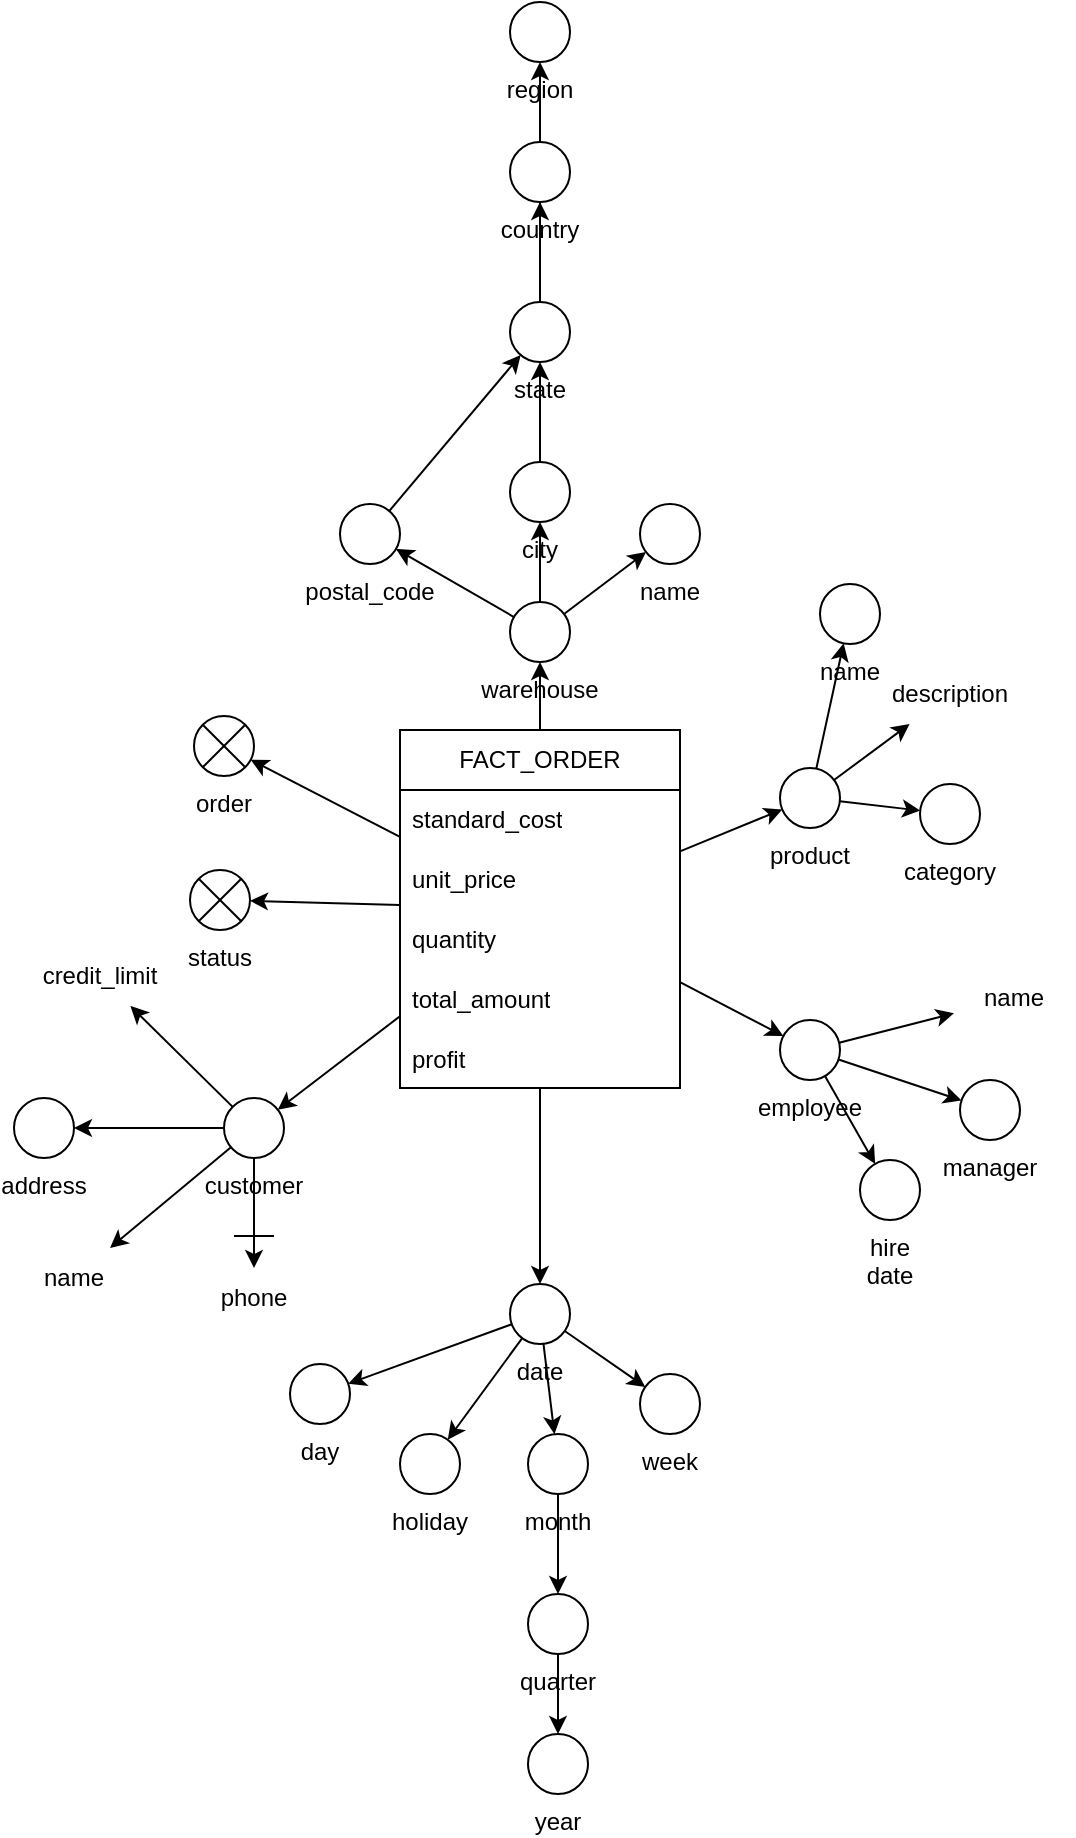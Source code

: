 <mxfile pages="4">
    <diagram id="fZ525zsU8lHku2e23gx0" name="ORDER_FACTS">
        <mxGraphModel dx="1733" dy="1169" grid="0" gridSize="10" guides="1" tooltips="1" connect="1" arrows="1" fold="1" page="1" pageScale="1" pageWidth="827" pageHeight="1169" math="0" shadow="0">
            <root>
                <mxCell id="0"/>
                <mxCell id="1" parent="0"/>
                <mxCell id="kCiKHfgYfUaN6RclirfY-14" style="rounded=0;orthogonalLoop=1;jettySize=auto;html=1;" parent="1" source="kCiKHfgYfUaN6RclirfY-8" target="kCiKHfgYfUaN6RclirfY-12" edge="1">
                    <mxGeometry relative="1" as="geometry"/>
                </mxCell>
                <mxCell id="6WT5wc-0vURUCLeDaOVr-12" style="edgeStyle=none;html=1;fontColor=#FFFF33;" parent="1" source="kCiKHfgYfUaN6RclirfY-8" target="6WT5wc-0vURUCLeDaOVr-7" edge="1">
                    <mxGeometry relative="1" as="geometry"/>
                </mxCell>
                <mxCell id="jDhqt4TW9-ExgR0FoPD2-16" style="rounded=0;orthogonalLoop=1;jettySize=auto;html=1;" parent="1" source="kCiKHfgYfUaN6RclirfY-8" target="6qjix66qwmuikr4LNFUZ-4" edge="1">
                    <mxGeometry relative="1" as="geometry">
                        <mxPoint x="289.957" y="396.558" as="targetPoint"/>
                    </mxGeometry>
                </mxCell>
                <mxCell id="kCiKHfgYfUaN6RclirfY-8" value="FACT_ORDER" style="swimlane;fontStyle=0;childLayout=stackLayout;horizontal=1;startSize=30;horizontalStack=0;resizeParent=1;resizeParentMax=0;resizeLast=0;collapsible=1;marginBottom=0;whiteSpace=wrap;html=1;" parent="1" vertex="1">
                    <mxGeometry x="350" y="383" width="140" height="179" as="geometry"/>
                </mxCell>
                <mxCell id="jVg0lap7aCjxCOdSCuPh-6" value="standard_cost" style="text;strokeColor=none;fillColor=none;align=left;verticalAlign=middle;spacingLeft=4;spacingRight=4;overflow=hidden;points=[[0,0.5],[1,0.5]];portConstraint=eastwest;rotatable=0;whiteSpace=wrap;html=1;" parent="kCiKHfgYfUaN6RclirfY-8" vertex="1">
                    <mxGeometry y="30" width="140" height="30" as="geometry"/>
                </mxCell>
                <mxCell id="jVg0lap7aCjxCOdSCuPh-5" value="unit_price" style="text;strokeColor=none;fillColor=none;align=left;verticalAlign=middle;spacingLeft=4;spacingRight=4;overflow=hidden;points=[[0,0.5],[1,0.5]];portConstraint=eastwest;rotatable=0;whiteSpace=wrap;html=1;" parent="kCiKHfgYfUaN6RclirfY-8" vertex="1">
                    <mxGeometry y="60" width="140" height="30" as="geometry"/>
                </mxCell>
                <mxCell id="2" value="quantity" style="text;strokeColor=none;fillColor=none;align=left;verticalAlign=middle;spacingLeft=4;spacingRight=4;overflow=hidden;points=[[0,0.5],[1,0.5]];portConstraint=eastwest;rotatable=0;whiteSpace=wrap;html=1;" parent="kCiKHfgYfUaN6RclirfY-8" vertex="1">
                    <mxGeometry y="90" width="140" height="30" as="geometry"/>
                </mxCell>
                <mxCell id="jDhqt4TW9-ExgR0FoPD2-5" value="total_amount" style="text;strokeColor=none;fillColor=none;align=left;verticalAlign=middle;spacingLeft=4;spacingRight=4;overflow=hidden;points=[[0,0.5],[1,0.5]];portConstraint=eastwest;rotatable=0;whiteSpace=wrap;html=1;" parent="kCiKHfgYfUaN6RclirfY-8" vertex="1">
                    <mxGeometry y="120" width="140" height="30" as="geometry"/>
                </mxCell>
                <mxCell id="jDhqt4TW9-ExgR0FoPD2-4" value="profit" style="text;strokeColor=none;fillColor=none;align=left;verticalAlign=middle;spacingLeft=4;spacingRight=4;overflow=hidden;points=[[0,0.5],[1,0.5]];portConstraint=eastwest;rotatable=0;whiteSpace=wrap;html=1;" parent="kCiKHfgYfUaN6RclirfY-8" vertex="1">
                    <mxGeometry y="150" width="140" height="29" as="geometry"/>
                </mxCell>
                <mxCell id="kCiKHfgYfUaN6RclirfY-16" value="" style="rounded=0;orthogonalLoop=1;jettySize=auto;html=1;" parent="1" source="kCiKHfgYfUaN6RclirfY-12" target="kCiKHfgYfUaN6RclirfY-15" edge="1">
                    <mxGeometry relative="1" as="geometry"/>
                </mxCell>
                <mxCell id="kCiKHfgYfUaN6RclirfY-19" style="edgeStyle=none;rounded=0;orthogonalLoop=1;jettySize=auto;html=1;" parent="1" source="kCiKHfgYfUaN6RclirfY-12" target="jVg0lap7aCjxCOdSCuPh-15" edge="1">
                    <mxGeometry relative="1" as="geometry">
                        <mxPoint x="626.914" y="304.634" as="targetPoint"/>
                    </mxGeometry>
                </mxCell>
                <mxCell id="3" style="edgeStyle=none;html=1;" parent="1" source="kCiKHfgYfUaN6RclirfY-12" target="4" edge="1">
                    <mxGeometry relative="1" as="geometry">
                        <mxPoint x="530" y="350" as="targetPoint"/>
                    </mxGeometry>
                </mxCell>
                <mxCell id="kCiKHfgYfUaN6RclirfY-12" value="product" style="ellipse;whiteSpace=wrap;html=1;aspect=fixed;labelPosition=center;verticalLabelPosition=bottom;align=center;verticalAlign=top;" parent="1" vertex="1">
                    <mxGeometry x="540" y="402" width="30" height="30" as="geometry"/>
                </mxCell>
                <mxCell id="kCiKHfgYfUaN6RclirfY-15" value="category" style="ellipse;whiteSpace=wrap;html=1;aspect=fixed;labelPosition=center;verticalLabelPosition=bottom;align=center;verticalAlign=top;" parent="1" vertex="1">
                    <mxGeometry x="610" y="410" width="30" height="30" as="geometry"/>
                </mxCell>
                <mxCell id="kCiKHfgYfUaN6RclirfY-24" style="edgeStyle=none;rounded=0;orthogonalLoop=1;jettySize=auto;html=1;labelBackgroundColor=none;" parent="1" source="kCiKHfgYfUaN6RclirfY-20" target="kCiKHfgYfUaN6RclirfY-23" edge="1">
                    <mxGeometry relative="1" as="geometry"/>
                </mxCell>
                <mxCell id="jVg0lap7aCjxCOdSCuPh-17" value="" style="rounded=0;orthogonalLoop=1;jettySize=auto;html=1;endArrow=classic;endFill=1;startArrow=none;startFill=0;labelBackgroundColor=none;" parent="1" source="kCiKHfgYfUaN6RclirfY-20" target="jVg0lap7aCjxCOdSCuPh-22" edge="1">
                    <mxGeometry relative="1" as="geometry">
                        <mxPoint x="277" y="487" as="targetPoint"/>
                    </mxGeometry>
                </mxCell>
                <mxCell id="kCiKHfgYfUaN6RclirfY-20" value="customer" style="ellipse;whiteSpace=wrap;html=1;aspect=fixed;labelPosition=center;verticalLabelPosition=bottom;align=center;verticalAlign=top;labelBackgroundColor=none;" parent="1" vertex="1">
                    <mxGeometry x="262" y="567" width="30" height="30" as="geometry"/>
                </mxCell>
                <mxCell id="kCiKHfgYfUaN6RclirfY-21" style="rounded=0;orthogonalLoop=1;jettySize=auto;html=1;" parent="1" source="kCiKHfgYfUaN6RclirfY-8" target="kCiKHfgYfUaN6RclirfY-20" edge="1">
                    <mxGeometry relative="1" as="geometry">
                        <mxPoint x="500" y="477" as="sourcePoint"/>
                        <mxPoint x="550" y="477" as="targetPoint"/>
                    </mxGeometry>
                </mxCell>
                <mxCell id="kCiKHfgYfUaN6RclirfY-23" value="address" style="ellipse;whiteSpace=wrap;html=1;aspect=fixed;labelPosition=center;verticalLabelPosition=bottom;align=center;verticalAlign=top;labelBackgroundColor=none;" parent="1" vertex="1">
                    <mxGeometry x="157" y="567" width="30" height="30" as="geometry"/>
                </mxCell>
                <mxCell id="kCiKHfgYfUaN6RclirfY-28" value="" style="edgeStyle=none;rounded=0;orthogonalLoop=1;jettySize=auto;html=1;" parent="1" source="kCiKHfgYfUaN6RclirfY-25" target="kCiKHfgYfUaN6RclirfY-27" edge="1">
                    <mxGeometry relative="1" as="geometry"/>
                </mxCell>
                <mxCell id="tv-IUSlmNRJrjBp0QFXY-6" value="" style="edgeStyle=none;html=1;fontColor=#FFFFFF;" parent="1" source="kCiKHfgYfUaN6RclirfY-25" target="tv-IUSlmNRJrjBp0QFXY-5" edge="1">
                    <mxGeometry relative="1" as="geometry"/>
                </mxCell>
                <mxCell id="OM0KdPZbjFu7hwkOpfSF-5" value="" style="rounded=0;orthogonalLoop=1;jettySize=auto;html=1;fontColor=#000000;" parent="1" source="kCiKHfgYfUaN6RclirfY-25" target="OM0KdPZbjFu7hwkOpfSF-4" edge="1">
                    <mxGeometry relative="1" as="geometry"/>
                </mxCell>
                <mxCell id="kCiKHfgYfUaN6RclirfY-25" value="warehouse" style="ellipse;whiteSpace=wrap;html=1;aspect=fixed;labelPosition=center;verticalLabelPosition=bottom;align=center;verticalAlign=top;" parent="1" vertex="1">
                    <mxGeometry x="405" y="319" width="30" height="30" as="geometry"/>
                </mxCell>
                <mxCell id="kCiKHfgYfUaN6RclirfY-26" style="rounded=0;orthogonalLoop=1;jettySize=auto;html=1;" parent="1" source="kCiKHfgYfUaN6RclirfY-8" target="kCiKHfgYfUaN6RclirfY-25" edge="1">
                    <mxGeometry relative="1" as="geometry">
                        <mxPoint x="500" y="302" as="sourcePoint"/>
                        <mxPoint x="700" y="312" as="targetPoint"/>
                    </mxGeometry>
                </mxCell>
                <mxCell id="kCiKHfgYfUaN6RclirfY-30" value="" style="edgeStyle=none;rounded=0;orthogonalLoop=1;jettySize=auto;html=1;" parent="1" source="kCiKHfgYfUaN6RclirfY-27" target="kCiKHfgYfUaN6RclirfY-29" edge="1">
                    <mxGeometry relative="1" as="geometry"/>
                </mxCell>
                <mxCell id="kCiKHfgYfUaN6RclirfY-27" value="city" style="ellipse;whiteSpace=wrap;html=1;aspect=fixed;labelPosition=center;verticalLabelPosition=bottom;align=center;verticalAlign=top;" parent="1" vertex="1">
                    <mxGeometry x="405" y="249" width="30" height="30" as="geometry"/>
                </mxCell>
                <mxCell id="jVg0lap7aCjxCOdSCuPh-9" value="" style="edgeStyle=orthogonalEdgeStyle;rounded=0;orthogonalLoop=1;jettySize=auto;html=1;" parent="1" source="kCiKHfgYfUaN6RclirfY-29" target="jVg0lap7aCjxCOdSCuPh-8" edge="1">
                    <mxGeometry relative="1" as="geometry"/>
                </mxCell>
                <mxCell id="kCiKHfgYfUaN6RclirfY-29" value="state" style="ellipse;whiteSpace=wrap;html=1;aspect=fixed;labelPosition=center;verticalLabelPosition=bottom;align=center;verticalAlign=top;" parent="1" vertex="1">
                    <mxGeometry x="405" y="169" width="30" height="30" as="geometry"/>
                </mxCell>
                <mxCell id="jVg0lap7aCjxCOdSCuPh-10" value="" style="edgeStyle=orthogonalEdgeStyle;rounded=0;orthogonalLoop=1;jettySize=auto;html=1;endArrow=none;endFill=0;" parent="1" source="jVg0lap7aCjxCOdSCuPh-8" target="kCiKHfgYfUaN6RclirfY-29" edge="1">
                    <mxGeometry relative="1" as="geometry"/>
                </mxCell>
                <mxCell id="jVg0lap7aCjxCOdSCuPh-12" value="" style="edgeStyle=orthogonalEdgeStyle;rounded=0;orthogonalLoop=1;jettySize=auto;html=1;" parent="1" source="jVg0lap7aCjxCOdSCuPh-8" target="jVg0lap7aCjxCOdSCuPh-11" edge="1">
                    <mxGeometry relative="1" as="geometry"/>
                </mxCell>
                <mxCell id="jVg0lap7aCjxCOdSCuPh-8" value="country" style="ellipse;whiteSpace=wrap;html=1;aspect=fixed;labelPosition=center;verticalLabelPosition=bottom;align=center;verticalAlign=top;" parent="1" vertex="1">
                    <mxGeometry x="405" y="89" width="30" height="30" as="geometry"/>
                </mxCell>
                <mxCell id="jVg0lap7aCjxCOdSCuPh-11" value="region" style="ellipse;whiteSpace=wrap;html=1;aspect=fixed;labelPosition=center;verticalLabelPosition=bottom;align=center;verticalAlign=top;" parent="1" vertex="1">
                    <mxGeometry x="405" y="19" width="30" height="30" as="geometry"/>
                </mxCell>
                <mxCell id="jVg0lap7aCjxCOdSCuPh-15" value="description" style="text;html=1;strokeColor=none;fillColor=none;align=center;verticalAlign=middle;whiteSpace=wrap;rounded=0;labelPosition=center;verticalLabelPosition=middle;" parent="1" vertex="1">
                    <mxGeometry x="595" y="350" width="60" height="30" as="geometry"/>
                </mxCell>
                <mxCell id="jVg0lap7aCjxCOdSCuPh-22" value="credit_limit" style="text;html=1;strokeColor=none;fillColor=none;align=center;verticalAlign=middle;whiteSpace=wrap;rounded=0;labelBackgroundColor=none;fontStyle=0;fontColor=#000000;" parent="1" vertex="1">
                    <mxGeometry x="170" y="491" width="60" height="30" as="geometry"/>
                </mxCell>
                <mxCell id="jVg0lap7aCjxCOdSCuPh-24" value="" style="rounded=0;orthogonalLoop=1;jettySize=auto;html=1;endArrow=classic;endFill=1;startArrow=none;startFill=0;labelBackgroundColor=none;" parent="1" source="kCiKHfgYfUaN6RclirfY-20" target="jVg0lap7aCjxCOdSCuPh-25" edge="1">
                    <mxGeometry relative="1" as="geometry">
                        <mxPoint x="287" y="662" as="sourcePoint"/>
                        <mxPoint x="277" y="732" as="targetPoint"/>
                    </mxGeometry>
                </mxCell>
                <mxCell id="jVg0lap7aCjxCOdSCuPh-25" value="name" style="text;html=1;strokeColor=none;fillColor=none;align=center;verticalAlign=middle;whiteSpace=wrap;rounded=0;labelBackgroundColor=none;" parent="1" vertex="1">
                    <mxGeometry x="157" y="642" width="60" height="30" as="geometry"/>
                </mxCell>
                <mxCell id="jVg0lap7aCjxCOdSCuPh-26" value="" style="rounded=0;orthogonalLoop=1;jettySize=auto;html=1;endArrow=classic;endFill=1;startArrow=none;startFill=0;labelBackgroundColor=none;" parent="1" source="kCiKHfgYfUaN6RclirfY-20" target="jVg0lap7aCjxCOdSCuPh-27" edge="1">
                    <mxGeometry relative="1" as="geometry">
                        <mxPoint x="327" y="597" as="sourcePoint"/>
                        <mxPoint x="337" y="742" as="targetPoint"/>
                    </mxGeometry>
                </mxCell>
                <mxCell id="jVg0lap7aCjxCOdSCuPh-27" value="phone" style="text;html=1;strokeColor=none;fillColor=none;align=center;verticalAlign=middle;whiteSpace=wrap;rounded=0;labelBackgroundColor=none;" parent="1" vertex="1">
                    <mxGeometry x="247" y="652" width="60" height="30" as="geometry"/>
                </mxCell>
                <mxCell id="jVg0lap7aCjxCOdSCuPh-35" style="rounded=0;orthogonalLoop=1;jettySize=auto;html=1;" parent="1" source="kCiKHfgYfUaN6RclirfY-8" target="jVg0lap7aCjxCOdSCuPh-36" edge="1">
                    <mxGeometry relative="1" as="geometry">
                        <mxPoint x="422.925" y="547" as="sourcePoint"/>
                    </mxGeometry>
                </mxCell>
                <mxCell id="jVg0lap7aCjxCOdSCuPh-38" value="" style="edgeStyle=none;rounded=0;orthogonalLoop=1;jettySize=auto;html=1;labelBackgroundColor=none;startArrow=none;startFill=0;endArrow=classic;endFill=1;" parent="1" source="jVg0lap7aCjxCOdSCuPh-36" target="jVg0lap7aCjxCOdSCuPh-37" edge="1">
                    <mxGeometry relative="1" as="geometry"/>
                </mxCell>
                <mxCell id="jVg0lap7aCjxCOdSCuPh-40" value="" style="edgeStyle=none;rounded=0;orthogonalLoop=1;jettySize=auto;html=1;labelBackgroundColor=none;startArrow=none;startFill=0;endArrow=classic;endFill=1;" parent="1" source="jVg0lap7aCjxCOdSCuPh-36" target="jVg0lap7aCjxCOdSCuPh-39" edge="1">
                    <mxGeometry relative="1" as="geometry"/>
                </mxCell>
                <mxCell id="jVg0lap7aCjxCOdSCuPh-42" value="" style="edgeStyle=none;rounded=0;orthogonalLoop=1;jettySize=auto;html=1;labelBackgroundColor=none;startArrow=none;startFill=0;endArrow=classic;endFill=1;" parent="1" source="jVg0lap7aCjxCOdSCuPh-36" target="jVg0lap7aCjxCOdSCuPh-41" edge="1">
                    <mxGeometry relative="1" as="geometry"/>
                </mxCell>
                <mxCell id="DMe8NVaou7GC5DhqJavl-2" value="" style="edgeStyle=none;html=1;" parent="1" source="jVg0lap7aCjxCOdSCuPh-36" target="DMe8NVaou7GC5DhqJavl-1" edge="1">
                    <mxGeometry relative="1" as="geometry"/>
                </mxCell>
                <mxCell id="jVg0lap7aCjxCOdSCuPh-36" value="date" style="ellipse;whiteSpace=wrap;html=1;aspect=fixed;labelPosition=center;verticalLabelPosition=bottom;align=center;verticalAlign=top;" parent="1" vertex="1">
                    <mxGeometry x="405" y="660" width="30" height="30" as="geometry"/>
                </mxCell>
                <mxCell id="jVg0lap7aCjxCOdSCuPh-37" value="day" style="ellipse;whiteSpace=wrap;html=1;aspect=fixed;labelPosition=center;verticalLabelPosition=bottom;align=center;verticalAlign=top;" parent="1" vertex="1">
                    <mxGeometry x="295" y="700" width="30" height="30" as="geometry"/>
                </mxCell>
                <mxCell id="jVg0lap7aCjxCOdSCuPh-39" value="week" style="ellipse;whiteSpace=wrap;html=1;aspect=fixed;labelPosition=center;verticalLabelPosition=bottom;align=center;verticalAlign=top;" parent="1" vertex="1">
                    <mxGeometry x="470" y="705" width="30" height="30" as="geometry"/>
                </mxCell>
                <mxCell id="jVg0lap7aCjxCOdSCuPh-44" value="" style="edgeStyle=none;rounded=0;orthogonalLoop=1;jettySize=auto;html=1;labelBackgroundColor=none;startArrow=none;startFill=0;endArrow=classic;endFill=1;" parent="1" source="jVg0lap7aCjxCOdSCuPh-41" target="jVg0lap7aCjxCOdSCuPh-43" edge="1">
                    <mxGeometry relative="1" as="geometry"/>
                </mxCell>
                <mxCell id="jVg0lap7aCjxCOdSCuPh-41" value="month" style="ellipse;whiteSpace=wrap;html=1;aspect=fixed;labelPosition=center;verticalLabelPosition=bottom;align=center;verticalAlign=top;" parent="1" vertex="1">
                    <mxGeometry x="414" y="735" width="30" height="30" as="geometry"/>
                </mxCell>
                <mxCell id="jVg0lap7aCjxCOdSCuPh-46" value="" style="edgeStyle=none;rounded=0;orthogonalLoop=1;jettySize=auto;html=1;labelBackgroundColor=none;startArrow=none;startFill=0;endArrow=classic;endFill=1;" parent="1" source="jVg0lap7aCjxCOdSCuPh-43" target="jVg0lap7aCjxCOdSCuPh-45" edge="1">
                    <mxGeometry relative="1" as="geometry"/>
                </mxCell>
                <mxCell id="jVg0lap7aCjxCOdSCuPh-43" value="quarter" style="ellipse;whiteSpace=wrap;html=1;aspect=fixed;labelPosition=center;verticalLabelPosition=bottom;align=center;verticalAlign=top;" parent="1" vertex="1">
                    <mxGeometry x="414" y="815" width="30" height="30" as="geometry"/>
                </mxCell>
                <mxCell id="jVg0lap7aCjxCOdSCuPh-45" value="year" style="ellipse;whiteSpace=wrap;html=1;aspect=fixed;labelPosition=center;verticalLabelPosition=bottom;align=center;verticalAlign=top;" parent="1" vertex="1">
                    <mxGeometry x="414" y="885" width="30" height="30" as="geometry"/>
                </mxCell>
                <mxCell id="DMe8NVaou7GC5DhqJavl-1" value="holiday" style="ellipse;whiteSpace=wrap;html=1;aspect=fixed;labelPosition=center;verticalLabelPosition=bottom;align=center;verticalAlign=top;" parent="1" vertex="1">
                    <mxGeometry x="350" y="735" width="30" height="30" as="geometry"/>
                </mxCell>
                <mxCell id="6WT5wc-0vURUCLeDaOVr-4" style="edgeStyle=none;html=1;fontColor=#FFFF33;" parent="1" source="6WT5wc-0vURUCLeDaOVr-7" target="6WT5wc-0vURUCLeDaOVr-9" edge="1">
                    <mxGeometry relative="1" as="geometry"/>
                </mxCell>
                <mxCell id="6WT5wc-0vURUCLeDaOVr-5" value="" style="edgeStyle=none;html=1;fontColor=#FFFF33;" parent="1" source="6WT5wc-0vURUCLeDaOVr-7" target="6WT5wc-0vURUCLeDaOVr-10" edge="1">
                    <mxGeometry relative="1" as="geometry"/>
                </mxCell>
                <mxCell id="6WT5wc-0vURUCLeDaOVr-6" value="" style="edgeStyle=none;html=1;fontColor=#FFFF33;" parent="1" source="6WT5wc-0vURUCLeDaOVr-7" target="6WT5wc-0vURUCLeDaOVr-11" edge="1">
                    <mxGeometry relative="1" as="geometry"/>
                </mxCell>
                <mxCell id="6WT5wc-0vURUCLeDaOVr-7" value="employee" style="ellipse;whiteSpace=wrap;html=1;aspect=fixed;labelPosition=center;verticalLabelPosition=bottom;align=center;verticalAlign=top;" parent="1" vertex="1">
                    <mxGeometry x="540" y="528" width="30" height="30" as="geometry"/>
                </mxCell>
                <mxCell id="6WT5wc-0vURUCLeDaOVr-9" value="name" style="text;html=1;strokeColor=none;fillColor=none;align=center;verticalAlign=middle;whiteSpace=wrap;rounded=0;labelBackgroundColor=none;" parent="1" vertex="1">
                    <mxGeometry x="627" y="502" width="60" height="30" as="geometry"/>
                </mxCell>
                <mxCell id="6WT5wc-0vURUCLeDaOVr-10" value="hire date" style="ellipse;whiteSpace=wrap;html=1;aspect=fixed;labelPosition=center;verticalLabelPosition=bottom;align=center;verticalAlign=top;" parent="1" vertex="1">
                    <mxGeometry x="580" y="598" width="30" height="30" as="geometry"/>
                </mxCell>
                <mxCell id="6WT5wc-0vURUCLeDaOVr-11" value="manager" style="ellipse;whiteSpace=wrap;html=1;aspect=fixed;labelPosition=center;verticalLabelPosition=bottom;align=center;verticalAlign=top;" parent="1" vertex="1">
                    <mxGeometry x="630" y="558" width="30" height="30" as="geometry"/>
                </mxCell>
                <mxCell id="4" value="name" style="ellipse;whiteSpace=wrap;html=1;aspect=fixed;labelPosition=center;verticalLabelPosition=bottom;align=center;verticalAlign=top;" parent="1" vertex="1">
                    <mxGeometry x="560" y="310" width="30" height="30" as="geometry"/>
                </mxCell>
                <mxCell id="tv-IUSlmNRJrjBp0QFXY-5" value="name" style="ellipse;whiteSpace=wrap;html=1;aspect=fixed;labelPosition=center;verticalLabelPosition=bottom;align=center;verticalAlign=top;" parent="1" vertex="1">
                    <mxGeometry x="470" y="270" width="30" height="30" as="geometry"/>
                </mxCell>
                <mxCell id="OM0KdPZbjFu7hwkOpfSF-6" style="edgeStyle=none;rounded=0;orthogonalLoop=1;jettySize=auto;html=1;fontColor=#000000;" parent="1" source="OM0KdPZbjFu7hwkOpfSF-4" target="kCiKHfgYfUaN6RclirfY-29" edge="1">
                    <mxGeometry relative="1" as="geometry"/>
                </mxCell>
                <mxCell id="OM0KdPZbjFu7hwkOpfSF-4" value="postal_code" style="ellipse;whiteSpace=wrap;html=1;aspect=fixed;labelPosition=center;verticalLabelPosition=bottom;align=center;verticalAlign=top;" parent="1" vertex="1">
                    <mxGeometry x="320" y="270" width="30" height="30" as="geometry"/>
                </mxCell>
                <mxCell id="SdWjAgkBPctbadWdQZfF-4" value="" style="endArrow=none;html=1;rounded=0;fontColor=#000000;" parent="1" edge="1">
                    <mxGeometry width="50" height="50" relative="1" as="geometry">
                        <mxPoint x="287" y="636" as="sourcePoint"/>
                        <mxPoint x="267" y="636" as="targetPoint"/>
                        <Array as="points">
                            <mxPoint x="277" y="636"/>
                        </Array>
                    </mxGeometry>
                </mxCell>
                <mxCell id="jDhqt4TW9-ExgR0FoPD2-18" value="" style="edgeStyle=none;rounded=0;orthogonalLoop=1;jettySize=auto;html=1;" parent="1" source="kCiKHfgYfUaN6RclirfY-8" target="6qjix66qwmuikr4LNFUZ-8" edge="1">
                    <mxGeometry relative="1" as="geometry">
                        <mxPoint x="276.999" y="472.319" as="targetPoint"/>
                    </mxGeometry>
                </mxCell>
                <mxCell id="6qjix66qwmuikr4LNFUZ-4" value="order" style="shape=sumEllipse;perimeter=ellipsePerimeter;whiteSpace=wrap;html=1;backgroundOutline=1;labelPosition=center;verticalLabelPosition=bottom;align=center;verticalAlign=top;" parent="1" vertex="1">
                    <mxGeometry x="247" y="376" width="30" height="30" as="geometry"/>
                </mxCell>
                <mxCell id="6qjix66qwmuikr4LNFUZ-8" value="status" style="shape=sumEllipse;perimeter=ellipsePerimeter;whiteSpace=wrap;html=1;backgroundOutline=1;labelPosition=center;verticalLabelPosition=bottom;align=center;verticalAlign=top;" parent="1" vertex="1">
                    <mxGeometry x="245" y="453" width="30" height="30" as="geometry"/>
                </mxCell>
            </root>
        </mxGraphModel>
    </diagram>
    <diagram id="wOUhs14TMMU1IPU7U496" name="ORDER_PAYMENTS_FACTS">
        <mxGraphModel dx="1444" dy="974" grid="0" gridSize="10" guides="1" tooltips="1" connect="1" arrows="1" fold="1" page="1" pageScale="1" pageWidth="827" pageHeight="1169" math="0" shadow="0">
            <root>
                <mxCell id="p4ujnXpGSEVUwaCQQYuc-0"/>
                <mxCell id="p4ujnXpGSEVUwaCQQYuc-1" parent="p4ujnXpGSEVUwaCQQYuc-0"/>
                <mxCell id="CAN6pLAMEYEkFrUqCuGy-0" style="rounded=0;orthogonalLoop=1;jettySize=auto;html=1;" parent="p4ujnXpGSEVUwaCQQYuc-1" source="CAN6pLAMEYEkFrUqCuGy-1" target="uVrv_TG71zeJOSJW_wxn-2" edge="1">
                    <mxGeometry relative="1" as="geometry">
                        <mxPoint x="492.703" y="415.589" as="targetPoint"/>
                    </mxGeometry>
                </mxCell>
                <mxCell id="uVrv_TG71zeJOSJW_wxn-3" value="limit_payment_date" style="edgeStyle=orthogonalEdgeStyle;rounded=0;orthogonalLoop=1;jettySize=auto;html=1;fontColor=#000000;curved=1;" parent="p4ujnXpGSEVUwaCQQYuc-1" source="CAN6pLAMEYEkFrUqCuGy-1" target="CAN6pLAMEYEkFrUqCuGy-37" edge="1">
                    <mxGeometry x="-0.197" y="-2" relative="1" as="geometry">
                        <mxPoint x="408" y="541" as="sourcePoint"/>
                        <mxPoint x="367.026" y="675.034" as="targetPoint"/>
                        <Array as="points">
                            <mxPoint x="435" y="715"/>
                        </Array>
                        <mxPoint as="offset"/>
                    </mxGeometry>
                </mxCell>
                <mxCell id="suiRCRNmJzAnexSupyft-0" value="order_date" style="edgeStyle=orthogonalEdgeStyle;curved=1;rounded=0;orthogonalLoop=1;jettySize=auto;html=1;" parent="p4ujnXpGSEVUwaCQQYuc-1" source="CAN6pLAMEYEkFrUqCuGy-1" target="CAN6pLAMEYEkFrUqCuGy-37" edge="1">
                    <mxGeometry x="-0.38" relative="1" as="geometry">
                        <mxPoint x="355" y="682" as="targetPoint"/>
                        <mxPoint as="offset"/>
                    </mxGeometry>
                </mxCell>
                <mxCell id="CAN6pLAMEYEkFrUqCuGy-1" value="FACTS_ORDER_PAYMENTS" style="swimlane;fontStyle=0;childLayout=stackLayout;horizontal=1;startSize=30;horizontalStack=0;resizeParent=1;resizeParentMax=0;resizeLast=0;collapsible=1;marginBottom=0;whiteSpace=wrap;html=1;" parent="p4ujnXpGSEVUwaCQQYuc-1" vertex="1">
                    <mxGeometry x="270" y="392" width="170" height="150" as="geometry"/>
                </mxCell>
                <mxCell id="wfnByA8aGH615nHkubjn-0" value="payment_id" style="text;strokeColor=none;fillColor=none;align=left;verticalAlign=middle;spacingLeft=4;spacingRight=4;overflow=hidden;points=[[0,0.5],[1,0.5]];portConstraint=eastwest;rotatable=0;whiteSpace=wrap;html=1;" parent="CAN6pLAMEYEkFrUqCuGy-1" vertex="1">
                    <mxGeometry y="30" width="170" height="30" as="geometry"/>
                </mxCell>
                <mxCell id="2wfSpvKfuecPcaRqFWHM-2" value="value" style="text;strokeColor=none;fillColor=none;align=left;verticalAlign=middle;spacingLeft=4;spacingRight=4;overflow=hidden;points=[[0,0.5],[1,0.5]];portConstraint=eastwest;rotatable=0;whiteSpace=wrap;html=1;" parent="CAN6pLAMEYEkFrUqCuGy-1" vertex="1">
                    <mxGeometry y="60" width="170" height="30" as="geometry"/>
                </mxCell>
                <mxCell id="37ksdMhWNi0KTMLA7HxG-0" value="paid_amount" style="text;strokeColor=none;fillColor=none;align=left;verticalAlign=middle;spacingLeft=4;spacingRight=4;overflow=hidden;points=[[0,0.5],[1,0.5]];portConstraint=eastwest;rotatable=0;whiteSpace=wrap;html=1;" parent="CAN6pLAMEYEkFrUqCuGy-1" vertex="1">
                    <mxGeometry y="90" width="170" height="30" as="geometry"/>
                </mxCell>
                <mxCell id="37ksdMhWNi0KTMLA7HxG-1" value="payment_order_completed" style="text;strokeColor=none;fillColor=none;align=left;verticalAlign=middle;spacingLeft=4;spacingRight=4;overflow=hidden;points=[[0,0.5],[1,0.5]];portConstraint=eastwest;rotatable=0;whiteSpace=wrap;html=1;" parent="CAN6pLAMEYEkFrUqCuGy-1" vertex="1">
                    <mxGeometry y="120" width="170" height="30" as="geometry"/>
                </mxCell>
                <mxCell id="CAN6pLAMEYEkFrUqCuGy-10" style="edgeStyle=none;rounded=0;orthogonalLoop=1;jettySize=auto;html=1;labelBackgroundColor=none;" parent="p4ujnXpGSEVUwaCQQYuc-1" source="CAN6pLAMEYEkFrUqCuGy-12" target="CAN6pLAMEYEkFrUqCuGy-14" edge="1">
                    <mxGeometry relative="1" as="geometry"/>
                </mxCell>
                <mxCell id="CAN6pLAMEYEkFrUqCuGy-11" value="" style="rounded=0;orthogonalLoop=1;jettySize=auto;html=1;endArrow=classic;endFill=1;startArrow=none;startFill=0;labelBackgroundColor=none;" parent="p4ujnXpGSEVUwaCQQYuc-1" source="CAN6pLAMEYEkFrUqCuGy-12" target="CAN6pLAMEYEkFrUqCuGy-27" edge="1">
                    <mxGeometry relative="1" as="geometry">
                        <mxPoint x="200" y="372" as="targetPoint"/>
                    </mxGeometry>
                </mxCell>
                <mxCell id="CAN6pLAMEYEkFrUqCuGy-12" value="customer" style="ellipse;whiteSpace=wrap;html=1;aspect=fixed;labelPosition=center;verticalLabelPosition=bottom;align=center;verticalAlign=top;labelBackgroundColor=none;" parent="p4ujnXpGSEVUwaCQQYuc-1" vertex="1">
                    <mxGeometry x="185" y="452" width="30" height="30" as="geometry"/>
                </mxCell>
                <mxCell id="CAN6pLAMEYEkFrUqCuGy-13" style="rounded=0;orthogonalLoop=1;jettySize=auto;html=1;" parent="p4ujnXpGSEVUwaCQQYuc-1" source="CAN6pLAMEYEkFrUqCuGy-1" target="CAN6pLAMEYEkFrUqCuGy-12" edge="1">
                    <mxGeometry relative="1" as="geometry">
                        <mxPoint x="420" y="477" as="sourcePoint"/>
                        <mxPoint x="470" y="477" as="targetPoint"/>
                    </mxGeometry>
                </mxCell>
                <mxCell id="CAN6pLAMEYEkFrUqCuGy-14" value="address" style="ellipse;whiteSpace=wrap;html=1;aspect=fixed;labelPosition=center;verticalLabelPosition=bottom;align=center;verticalAlign=top;labelBackgroundColor=none;" parent="p4ujnXpGSEVUwaCQQYuc-1" vertex="1">
                    <mxGeometry x="80" y="452" width="30" height="30" as="geometry"/>
                </mxCell>
                <mxCell id="CAN6pLAMEYEkFrUqCuGy-17" style="rounded=0;orthogonalLoop=1;jettySize=auto;html=1;" parent="p4ujnXpGSEVUwaCQQYuc-1" source="CAN6pLAMEYEkFrUqCuGy-1" target="gv5Vg9jjQ15je1S__7SJ-0" edge="1">
                    <mxGeometry relative="1" as="geometry">
                        <mxPoint x="420" y="302" as="sourcePoint"/>
                        <mxPoint x="355" y="348" as="targetPoint"/>
                    </mxGeometry>
                </mxCell>
                <mxCell id="CAN6pLAMEYEkFrUqCuGy-27" value="credit_limit" style="text;html=1;strokeColor=none;fillColor=none;align=center;verticalAlign=middle;whiteSpace=wrap;rounded=0;labelBackgroundColor=none;" parent="p4ujnXpGSEVUwaCQQYuc-1" vertex="1">
                    <mxGeometry x="110" y="367" width="60" height="30" as="geometry"/>
                </mxCell>
                <mxCell id="CAN6pLAMEYEkFrUqCuGy-28" value="" style="rounded=0;orthogonalLoop=1;jettySize=auto;html=1;endArrow=classic;endFill=1;startArrow=none;startFill=0;labelBackgroundColor=none;" parent="p4ujnXpGSEVUwaCQQYuc-1" source="CAN6pLAMEYEkFrUqCuGy-12" target="CAN6pLAMEYEkFrUqCuGy-29" edge="1">
                    <mxGeometry relative="1" as="geometry">
                        <mxPoint x="210" y="547" as="sourcePoint"/>
                        <mxPoint x="200" y="617" as="targetPoint"/>
                    </mxGeometry>
                </mxCell>
                <mxCell id="CAN6pLAMEYEkFrUqCuGy-29" value="name" style="text;html=1;strokeColor=none;fillColor=none;align=center;verticalAlign=middle;whiteSpace=wrap;rounded=0;labelBackgroundColor=none;" parent="p4ujnXpGSEVUwaCQQYuc-1" vertex="1">
                    <mxGeometry x="80" y="527" width="60" height="30" as="geometry"/>
                </mxCell>
                <mxCell id="CAN6pLAMEYEkFrUqCuGy-30" value="" style="rounded=0;orthogonalLoop=1;jettySize=auto;html=1;endArrow=classic;endFill=1;startArrow=none;startFill=0;labelBackgroundColor=none;" parent="p4ujnXpGSEVUwaCQQYuc-1" source="CAN6pLAMEYEkFrUqCuGy-12" target="CAN6pLAMEYEkFrUqCuGy-31" edge="1">
                    <mxGeometry relative="1" as="geometry">
                        <mxPoint x="250" y="482" as="sourcePoint"/>
                        <mxPoint x="260" y="627" as="targetPoint"/>
                    </mxGeometry>
                </mxCell>
                <mxCell id="CAN6pLAMEYEkFrUqCuGy-31" value="phone" style="text;html=1;strokeColor=none;fillColor=none;align=center;verticalAlign=middle;whiteSpace=wrap;rounded=0;labelBackgroundColor=none;" parent="p4ujnXpGSEVUwaCQQYuc-1" vertex="1">
                    <mxGeometry x="170" y="537" width="60" height="30" as="geometry"/>
                </mxCell>
                <mxCell id="CAN6pLAMEYEkFrUqCuGy-33" value="" style="edgeStyle=none;rounded=0;orthogonalLoop=1;jettySize=auto;html=1;labelBackgroundColor=none;startArrow=none;startFill=0;endArrow=classic;endFill=1;" parent="p4ujnXpGSEVUwaCQQYuc-1" source="CAN6pLAMEYEkFrUqCuGy-37" target="CAN6pLAMEYEkFrUqCuGy-38" edge="1">
                    <mxGeometry relative="1" as="geometry"/>
                </mxCell>
                <mxCell id="CAN6pLAMEYEkFrUqCuGy-34" value="" style="edgeStyle=none;rounded=0;orthogonalLoop=1;jettySize=auto;html=1;labelBackgroundColor=none;startArrow=none;startFill=0;endArrow=classic;endFill=1;" parent="p4ujnXpGSEVUwaCQQYuc-1" source="CAN6pLAMEYEkFrUqCuGy-37" target="CAN6pLAMEYEkFrUqCuGy-39" edge="1">
                    <mxGeometry relative="1" as="geometry"/>
                </mxCell>
                <mxCell id="CAN6pLAMEYEkFrUqCuGy-35" value="" style="edgeStyle=none;rounded=0;orthogonalLoop=1;jettySize=auto;html=1;labelBackgroundColor=none;startArrow=none;startFill=0;endArrow=classic;endFill=1;" parent="p4ujnXpGSEVUwaCQQYuc-1" source="CAN6pLAMEYEkFrUqCuGy-37" target="CAN6pLAMEYEkFrUqCuGy-41" edge="1">
                    <mxGeometry relative="1" as="geometry"/>
                </mxCell>
                <mxCell id="CAN6pLAMEYEkFrUqCuGy-36" value="" style="edgeStyle=none;html=1;" parent="p4ujnXpGSEVUwaCQQYuc-1" source="CAN6pLAMEYEkFrUqCuGy-37" target="CAN6pLAMEYEkFrUqCuGy-45" edge="1">
                    <mxGeometry relative="1" as="geometry"/>
                </mxCell>
                <mxCell id="CAN6pLAMEYEkFrUqCuGy-37" value="date" style="ellipse;whiteSpace=wrap;html=1;aspect=fixed;labelPosition=center;verticalLabelPosition=bottom;align=center;verticalAlign=top;" parent="p4ujnXpGSEVUwaCQQYuc-1" vertex="1">
                    <mxGeometry x="340" y="703" width="30" height="30" as="geometry"/>
                </mxCell>
                <mxCell id="CAN6pLAMEYEkFrUqCuGy-38" value="day" style="ellipse;whiteSpace=wrap;html=1;aspect=fixed;labelPosition=center;verticalLabelPosition=bottom;align=center;verticalAlign=top;" parent="p4ujnXpGSEVUwaCQQYuc-1" vertex="1">
                    <mxGeometry x="230" y="755" width="30" height="30" as="geometry"/>
                </mxCell>
                <mxCell id="CAN6pLAMEYEkFrUqCuGy-39" value="week" style="ellipse;whiteSpace=wrap;html=1;aspect=fixed;labelPosition=center;verticalLabelPosition=bottom;align=center;verticalAlign=top;" parent="p4ujnXpGSEVUwaCQQYuc-1" vertex="1">
                    <mxGeometry x="435" y="745" width="30" height="30" as="geometry"/>
                </mxCell>
                <mxCell id="CAN6pLAMEYEkFrUqCuGy-40" value="" style="edgeStyle=none;rounded=0;orthogonalLoop=1;jettySize=auto;html=1;labelBackgroundColor=none;startArrow=none;startFill=0;endArrow=classic;endFill=1;" parent="p4ujnXpGSEVUwaCQQYuc-1" source="CAN6pLAMEYEkFrUqCuGy-41" target="CAN6pLAMEYEkFrUqCuGy-43" edge="1">
                    <mxGeometry relative="1" as="geometry"/>
                </mxCell>
                <mxCell id="CAN6pLAMEYEkFrUqCuGy-41" value="month" style="ellipse;whiteSpace=wrap;html=1;aspect=fixed;labelPosition=center;verticalLabelPosition=bottom;align=center;verticalAlign=top;" parent="p4ujnXpGSEVUwaCQQYuc-1" vertex="1">
                    <mxGeometry x="375" y="785" width="30" height="30" as="geometry"/>
                </mxCell>
                <mxCell id="CAN6pLAMEYEkFrUqCuGy-42" value="" style="edgeStyle=none;rounded=0;orthogonalLoop=1;jettySize=auto;html=1;labelBackgroundColor=none;startArrow=none;startFill=0;endArrow=classic;endFill=1;" parent="p4ujnXpGSEVUwaCQQYuc-1" source="CAN6pLAMEYEkFrUqCuGy-43" target="CAN6pLAMEYEkFrUqCuGy-44" edge="1">
                    <mxGeometry relative="1" as="geometry"/>
                </mxCell>
                <mxCell id="CAN6pLAMEYEkFrUqCuGy-43" value="quarter" style="ellipse;whiteSpace=wrap;html=1;aspect=fixed;labelPosition=center;verticalLabelPosition=bottom;align=center;verticalAlign=top;" parent="p4ujnXpGSEVUwaCQQYuc-1" vertex="1">
                    <mxGeometry x="375" y="865" width="30" height="30" as="geometry"/>
                </mxCell>
                <mxCell id="CAN6pLAMEYEkFrUqCuGy-44" value="year" style="ellipse;whiteSpace=wrap;html=1;aspect=fixed;labelPosition=center;verticalLabelPosition=bottom;align=center;verticalAlign=top;" parent="p4ujnXpGSEVUwaCQQYuc-1" vertex="1">
                    <mxGeometry x="375" y="935" width="30" height="30" as="geometry"/>
                </mxCell>
                <mxCell id="CAN6pLAMEYEkFrUqCuGy-45" value="holiday" style="ellipse;whiteSpace=wrap;html=1;aspect=fixed;labelPosition=center;verticalLabelPosition=bottom;align=center;verticalAlign=top;" parent="p4ujnXpGSEVUwaCQQYuc-1" vertex="1">
                    <mxGeometry x="285" y="790" width="30" height="30" as="geometry"/>
                </mxCell>
                <mxCell id="rrpFaihSFmPlrc7FySKM-7" style="rounded=0;orthogonalLoop=1;jettySize=auto;html=1;" parent="p4ujnXpGSEVUwaCQQYuc-1" source="CAN6pLAMEYEkFrUqCuGy-1" target="rrpFaihSFmPlrc7FySKM-8" edge="1">
                    <mxGeometry relative="1" as="geometry">
                        <mxPoint x="450" y="443" as="sourcePoint"/>
                    </mxGeometry>
                </mxCell>
                <mxCell id="R-U1owdy4f3d5yt5CvEW-10" style="edgeStyle=none;html=1;fontColor=#FFFF33;" parent="p4ujnXpGSEVUwaCQQYuc-1" source="rrpFaihSFmPlrc7FySKM-8" target="R-U1owdy4f3d5yt5CvEW-9" edge="1">
                    <mxGeometry relative="1" as="geometry"/>
                </mxCell>
                <mxCell id="R-U1owdy4f3d5yt5CvEW-16" value="" style="edgeStyle=none;html=1;fontColor=#FFFF33;" parent="p4ujnXpGSEVUwaCQQYuc-1" source="rrpFaihSFmPlrc7FySKM-8" target="R-U1owdy4f3d5yt5CvEW-15" edge="1">
                    <mxGeometry relative="1" as="geometry"/>
                </mxCell>
                <mxCell id="R-U1owdy4f3d5yt5CvEW-19" value="" style="edgeStyle=none;html=1;fontColor=#FFFF33;" parent="p4ujnXpGSEVUwaCQQYuc-1" source="rrpFaihSFmPlrc7FySKM-8" target="R-U1owdy4f3d5yt5CvEW-18" edge="1">
                    <mxGeometry relative="1" as="geometry"/>
                </mxCell>
                <mxCell id="rrpFaihSFmPlrc7FySKM-8" value="employee" style="ellipse;whiteSpace=wrap;html=1;aspect=fixed;labelPosition=center;verticalLabelPosition=top;align=center;verticalAlign=bottom;" parent="p4ujnXpGSEVUwaCQQYuc-1" vertex="1">
                    <mxGeometry x="490" y="507" width="30" height="30" as="geometry"/>
                </mxCell>
                <mxCell id="R-U1owdy4f3d5yt5CvEW-9" value="name" style="text;html=1;strokeColor=none;fillColor=none;align=center;verticalAlign=middle;whiteSpace=wrap;rounded=0;labelBackgroundColor=none;" parent="p4ujnXpGSEVUwaCQQYuc-1" vertex="1">
                    <mxGeometry x="570" y="493" width="60" height="30" as="geometry"/>
                </mxCell>
                <mxCell id="R-U1owdy4f3d5yt5CvEW-15" value="hire date" style="ellipse;whiteSpace=wrap;html=1;aspect=fixed;labelPosition=center;verticalLabelPosition=bottom;align=center;verticalAlign=top;" parent="p4ujnXpGSEVUwaCQQYuc-1" vertex="1">
                    <mxGeometry x="510" y="597" width="30" height="30" as="geometry"/>
                </mxCell>
                <mxCell id="R-U1owdy4f3d5yt5CvEW-18" value="manager" style="ellipse;whiteSpace=wrap;html=1;aspect=fixed;labelPosition=center;verticalLabelPosition=bottom;align=center;verticalAlign=top;" parent="p4ujnXpGSEVUwaCQQYuc-1" vertex="1">
                    <mxGeometry x="560" y="557" width="30" height="30" as="geometry"/>
                </mxCell>
                <mxCell id="gv5Vg9jjQ15je1S__7SJ-0" value="payment_method" style="shape=sumEllipse;perimeter=ellipsePerimeter;whiteSpace=wrap;html=1;backgroundOutline=1;labelPosition=center;verticalLabelPosition=top;align=center;verticalAlign=bottom;" parent="p4ujnXpGSEVUwaCQQYuc-1" vertex="1">
                    <mxGeometry x="340" y="328" width="30" height="30" as="geometry"/>
                </mxCell>
                <mxCell id="uVrv_TG71zeJOSJW_wxn-2" value="order_id" style="shape=sumEllipse;perimeter=ellipsePerimeter;whiteSpace=wrap;html=1;backgroundOutline=1;fontColor=#000000;labelPosition=center;verticalLabelPosition=bottom;align=center;verticalAlign=top;" parent="p4ujnXpGSEVUwaCQQYuc-1" vertex="1">
                    <mxGeometry x="495" y="392" width="30" height="30" as="geometry"/>
                </mxCell>
                <mxCell id="FIj-GmYT4zl-ff8zoK7J-0" value="payment_date" style="edgeStyle=orthogonalEdgeStyle;rounded=0;orthogonalLoop=1;jettySize=auto;html=1;fontColor=#000000;curved=1;" parent="p4ujnXpGSEVUwaCQQYuc-1" source="CAN6pLAMEYEkFrUqCuGy-1" target="CAN6pLAMEYEkFrUqCuGy-37" edge="1">
                    <mxGeometry x="-0.173" relative="1" as="geometry">
                        <mxPoint x="418" y="552" as="sourcePoint"/>
                        <mxPoint x="380" y="695" as="targetPoint"/>
                        <Array as="points">
                            <mxPoint x="280" y="716"/>
                        </Array>
                        <mxPoint as="offset"/>
                    </mxGeometry>
                </mxCell>
                <mxCell id="6tJcoU5kXXOuaabGrk3R-2" value="" style="ellipse;whiteSpace=wrap;html=1;aspect=fixed;labelPosition=center;verticalLabelPosition=bottom;align=center;verticalAlign=top;" parent="p4ujnXpGSEVUwaCQQYuc-1" vertex="1">
                    <mxGeometry x="349.75" y="712.75" width="10.5" height="10.5" as="geometry"/>
                </mxCell>
            </root>
        </mxGraphModel>
    </diagram>
    <diagram name="SHIPPMENT_FACT" id="u6Jo8t5nnFwxSe3Ug8no">
        <mxGraphModel dx="1733" dy="1169" grid="0" gridSize="10" guides="1" tooltips="1" connect="1" arrows="1" fold="1" page="1" pageScale="1" pageWidth="827" pageHeight="1169" math="0" shadow="0">
            <root>
                <mxCell id="7ICfjTLoM7qgfO1rEHfn-0"/>
                <mxCell id="7ICfjTLoM7qgfO1rEHfn-1" parent="7ICfjTLoM7qgfO1rEHfn-0"/>
                <mxCell id="7ICfjTLoM7qgfO1rEHfn-3" value="FACT_SHIPMENT" style="swimlane;fontStyle=0;childLayout=stackLayout;horizontal=1;startSize=30;horizontalStack=0;resizeParent=1;resizeParentMax=0;resizeLast=0;collapsible=1;marginBottom=0;whiteSpace=wrap;html=1;" parent="7ICfjTLoM7qgfO1rEHfn-1" vertex="1">
                    <mxGeometry x="270" y="407" width="170" height="120" as="geometry"/>
                </mxCell>
                <mxCell id="GlSR4KCh6MJFnsvrZ7Uh-0" value="was_fully_paid" style="text;strokeColor=none;fillColor=none;align=left;verticalAlign=middle;spacingLeft=4;spacingRight=4;overflow=hidden;points=[[0,0.5],[1,0.5]];portConstraint=eastwest;rotatable=0;whiteSpace=wrap;html=1;" parent="7ICfjTLoM7qgfO1rEHfn-3" vertex="1">
                    <mxGeometry y="30" width="170" height="30" as="geometry"/>
                </mxCell>
                <mxCell id="9T36rx4qRUbkCy2t-o5d-0" value="paid_amount" style="text;strokeColor=none;fillColor=none;align=left;verticalAlign=middle;spacingLeft=4;spacingRight=4;overflow=hidden;points=[[0,0.5],[1,0.5]];portConstraint=eastwest;rotatable=0;whiteSpace=wrap;html=1;" parent="7ICfjTLoM7qgfO1rEHfn-3" vertex="1">
                    <mxGeometry y="60" width="170" height="30" as="geometry"/>
                </mxCell>
                <mxCell id="9T36rx4qRUbkCy2t-o5d-1" value="n_days_until_shippment" style="text;strokeColor=none;fillColor=none;align=left;verticalAlign=middle;spacingLeft=4;spacingRight=4;overflow=hidden;points=[[0,0.5],[1,0.5]];portConstraint=eastwest;rotatable=0;whiteSpace=wrap;html=1;" parent="7ICfjTLoM7qgfO1rEHfn-3" vertex="1">
                    <mxGeometry y="90" width="170" height="30" as="geometry"/>
                </mxCell>
                <mxCell id="7ICfjTLoM7qgfO1rEHfn-11" style="edgeStyle=none;rounded=0;orthogonalLoop=1;jettySize=auto;html=1;labelBackgroundColor=none;" parent="7ICfjTLoM7qgfO1rEHfn-1" source="7ICfjTLoM7qgfO1rEHfn-13" target="7ICfjTLoM7qgfO1rEHfn-15" edge="1">
                    <mxGeometry relative="1" as="geometry"/>
                </mxCell>
                <mxCell id="7ICfjTLoM7qgfO1rEHfn-12" value="" style="rounded=0;orthogonalLoop=1;jettySize=auto;html=1;endArrow=classic;endFill=1;startArrow=none;startFill=0;labelBackgroundColor=none;" parent="7ICfjTLoM7qgfO1rEHfn-1" source="7ICfjTLoM7qgfO1rEHfn-13" target="7ICfjTLoM7qgfO1rEHfn-17" edge="1">
                    <mxGeometry relative="1" as="geometry">
                        <mxPoint x="200" y="372" as="targetPoint"/>
                    </mxGeometry>
                </mxCell>
                <mxCell id="7ICfjTLoM7qgfO1rEHfn-13" value="customer" style="ellipse;whiteSpace=wrap;html=1;aspect=fixed;labelPosition=center;verticalLabelPosition=bottom;align=center;verticalAlign=top;labelBackgroundColor=none;" parent="7ICfjTLoM7qgfO1rEHfn-1" vertex="1">
                    <mxGeometry x="185" y="452" width="30" height="30" as="geometry"/>
                </mxCell>
                <mxCell id="7ICfjTLoM7qgfO1rEHfn-14" style="rounded=0;orthogonalLoop=1;jettySize=auto;html=1;" parent="7ICfjTLoM7qgfO1rEHfn-1" source="7ICfjTLoM7qgfO1rEHfn-3" target="7ICfjTLoM7qgfO1rEHfn-13" edge="1">
                    <mxGeometry relative="1" as="geometry">
                        <mxPoint x="420" y="477" as="sourcePoint"/>
                        <mxPoint x="470" y="477" as="targetPoint"/>
                    </mxGeometry>
                </mxCell>
                <mxCell id="7ICfjTLoM7qgfO1rEHfn-15" value="address" style="ellipse;whiteSpace=wrap;html=1;aspect=fixed;labelPosition=center;verticalLabelPosition=bottom;align=center;verticalAlign=top;labelBackgroundColor=none;" parent="7ICfjTLoM7qgfO1rEHfn-1" vertex="1">
                    <mxGeometry x="80" y="452" width="30" height="30" as="geometry"/>
                </mxCell>
                <mxCell id="7ICfjTLoM7qgfO1rEHfn-17" value="credit_limit" style="text;html=1;strokeColor=none;fillColor=none;align=center;verticalAlign=middle;whiteSpace=wrap;rounded=0;labelBackgroundColor=none;" parent="7ICfjTLoM7qgfO1rEHfn-1" vertex="1">
                    <mxGeometry x="110" y="367" width="60" height="30" as="geometry"/>
                </mxCell>
                <mxCell id="7ICfjTLoM7qgfO1rEHfn-18" value="" style="rounded=0;orthogonalLoop=1;jettySize=auto;html=1;endArrow=classic;endFill=1;startArrow=none;startFill=0;labelBackgroundColor=none;" parent="7ICfjTLoM7qgfO1rEHfn-1" source="7ICfjTLoM7qgfO1rEHfn-13" target="7ICfjTLoM7qgfO1rEHfn-19" edge="1">
                    <mxGeometry relative="1" as="geometry">
                        <mxPoint x="210" y="547" as="sourcePoint"/>
                        <mxPoint x="200" y="617" as="targetPoint"/>
                    </mxGeometry>
                </mxCell>
                <mxCell id="7ICfjTLoM7qgfO1rEHfn-19" value="name" style="text;html=1;strokeColor=none;fillColor=none;align=center;verticalAlign=middle;whiteSpace=wrap;rounded=0;labelBackgroundColor=none;" parent="7ICfjTLoM7qgfO1rEHfn-1" vertex="1">
                    <mxGeometry x="80" y="527" width="60" height="30" as="geometry"/>
                </mxCell>
                <mxCell id="7ICfjTLoM7qgfO1rEHfn-20" value="" style="rounded=0;orthogonalLoop=1;jettySize=auto;html=1;endArrow=classic;endFill=1;startArrow=none;startFill=0;labelBackgroundColor=none;" parent="7ICfjTLoM7qgfO1rEHfn-1" source="7ICfjTLoM7qgfO1rEHfn-13" target="7ICfjTLoM7qgfO1rEHfn-21" edge="1">
                    <mxGeometry relative="1" as="geometry">
                        <mxPoint x="250" y="482" as="sourcePoint"/>
                        <mxPoint x="260" y="627" as="targetPoint"/>
                    </mxGeometry>
                </mxCell>
                <mxCell id="7ICfjTLoM7qgfO1rEHfn-21" value="phone" style="text;html=1;strokeColor=none;fillColor=none;align=center;verticalAlign=middle;whiteSpace=wrap;rounded=0;labelBackgroundColor=none;" parent="7ICfjTLoM7qgfO1rEHfn-1" vertex="1">
                    <mxGeometry x="170" y="537" width="60" height="30" as="geometry"/>
                </mxCell>
                <mxCell id="7ICfjTLoM7qgfO1rEHfn-22" value="" style="rounded=0;orthogonalLoop=1;jettySize=auto;html=1;edgeStyle=orthogonalEdgeStyle;curved=1;" parent="7ICfjTLoM7qgfO1rEHfn-1" source="7ICfjTLoM7qgfO1rEHfn-3" target="7ICfjTLoM7qgfO1rEHfn-27" edge="1">
                    <mxGeometry relative="1" as="geometry">
                        <mxPoint x="342.925" y="547" as="sourcePoint"/>
                        <Array as="points">
                            <mxPoint x="353" y="523"/>
                            <mxPoint x="353" y="523"/>
                        </Array>
                    </mxGeometry>
                </mxCell>
                <mxCell id="7ICfjTLoM7qgfO1rEHfn-23" value="" style="edgeStyle=none;rounded=0;orthogonalLoop=1;jettySize=auto;html=1;labelBackgroundColor=none;startArrow=none;startFill=0;endArrow=classic;endFill=1;" parent="7ICfjTLoM7qgfO1rEHfn-1" source="7ICfjTLoM7qgfO1rEHfn-27" target="7ICfjTLoM7qgfO1rEHfn-28" edge="1">
                    <mxGeometry relative="1" as="geometry"/>
                </mxCell>
                <mxCell id="7ICfjTLoM7qgfO1rEHfn-24" value="" style="edgeStyle=none;rounded=0;orthogonalLoop=1;jettySize=auto;html=1;labelBackgroundColor=none;startArrow=none;startFill=0;endArrow=classic;endFill=1;" parent="7ICfjTLoM7qgfO1rEHfn-1" source="7ICfjTLoM7qgfO1rEHfn-27" target="7ICfjTLoM7qgfO1rEHfn-29" edge="1">
                    <mxGeometry relative="1" as="geometry"/>
                </mxCell>
                <mxCell id="7ICfjTLoM7qgfO1rEHfn-25" value="" style="edgeStyle=none;rounded=0;orthogonalLoop=1;jettySize=auto;html=1;labelBackgroundColor=none;startArrow=none;startFill=0;endArrow=classic;endFill=1;" parent="7ICfjTLoM7qgfO1rEHfn-1" source="7ICfjTLoM7qgfO1rEHfn-27" target="7ICfjTLoM7qgfO1rEHfn-31" edge="1">
                    <mxGeometry relative="1" as="geometry"/>
                </mxCell>
                <mxCell id="7ICfjTLoM7qgfO1rEHfn-26" value="" style="edgeStyle=none;html=1;" parent="7ICfjTLoM7qgfO1rEHfn-1" source="7ICfjTLoM7qgfO1rEHfn-27" target="7ICfjTLoM7qgfO1rEHfn-35" edge="1">
                    <mxGeometry relative="1" as="geometry"/>
                </mxCell>
                <mxCell id="7ICfjTLoM7qgfO1rEHfn-27" value="date" style="ellipse;whiteSpace=wrap;html=1;aspect=fixed;labelPosition=center;verticalLabelPosition=bottom;align=center;verticalAlign=top;" parent="7ICfjTLoM7qgfO1rEHfn-1" vertex="1">
                    <mxGeometry x="338" y="587" width="30" height="30" as="geometry"/>
                </mxCell>
                <mxCell id="7ICfjTLoM7qgfO1rEHfn-28" value="day" style="ellipse;whiteSpace=wrap;html=1;aspect=fixed;labelPosition=center;verticalLabelPosition=bottom;align=center;verticalAlign=top;" parent="7ICfjTLoM7qgfO1rEHfn-1" vertex="1">
                    <mxGeometry x="230" y="632" width="30" height="30" as="geometry"/>
                </mxCell>
                <mxCell id="7ICfjTLoM7qgfO1rEHfn-29" value="week" style="ellipse;whiteSpace=wrap;html=1;aspect=fixed;labelPosition=center;verticalLabelPosition=bottom;align=center;verticalAlign=top;" parent="7ICfjTLoM7qgfO1rEHfn-1" vertex="1">
                    <mxGeometry x="435" y="622" width="30" height="30" as="geometry"/>
                </mxCell>
                <mxCell id="7ICfjTLoM7qgfO1rEHfn-30" value="" style="edgeStyle=none;rounded=0;orthogonalLoop=1;jettySize=auto;html=1;labelBackgroundColor=none;startArrow=none;startFill=0;endArrow=classic;endFill=1;" parent="7ICfjTLoM7qgfO1rEHfn-1" source="7ICfjTLoM7qgfO1rEHfn-31" target="7ICfjTLoM7qgfO1rEHfn-33" edge="1">
                    <mxGeometry relative="1" as="geometry"/>
                </mxCell>
                <mxCell id="7ICfjTLoM7qgfO1rEHfn-31" value="month" style="ellipse;whiteSpace=wrap;html=1;aspect=fixed;labelPosition=center;verticalLabelPosition=bottom;align=center;verticalAlign=top;" parent="7ICfjTLoM7qgfO1rEHfn-1" vertex="1">
                    <mxGeometry x="375" y="662" width="30" height="30" as="geometry"/>
                </mxCell>
                <mxCell id="7ICfjTLoM7qgfO1rEHfn-32" value="" style="edgeStyle=none;rounded=0;orthogonalLoop=1;jettySize=auto;html=1;labelBackgroundColor=none;startArrow=none;startFill=0;endArrow=classic;endFill=1;" parent="7ICfjTLoM7qgfO1rEHfn-1" source="7ICfjTLoM7qgfO1rEHfn-33" target="7ICfjTLoM7qgfO1rEHfn-34" edge="1">
                    <mxGeometry relative="1" as="geometry"/>
                </mxCell>
                <mxCell id="7ICfjTLoM7qgfO1rEHfn-33" value="quarter" style="ellipse;whiteSpace=wrap;html=1;aspect=fixed;labelPosition=center;verticalLabelPosition=bottom;align=center;verticalAlign=top;" parent="7ICfjTLoM7qgfO1rEHfn-1" vertex="1">
                    <mxGeometry x="375" y="742" width="30" height="30" as="geometry"/>
                </mxCell>
                <mxCell id="7ICfjTLoM7qgfO1rEHfn-34" value="year" style="ellipse;whiteSpace=wrap;html=1;aspect=fixed;labelPosition=center;verticalLabelPosition=bottom;align=center;verticalAlign=top;" parent="7ICfjTLoM7qgfO1rEHfn-1" vertex="1">
                    <mxGeometry x="375" y="812" width="30" height="30" as="geometry"/>
                </mxCell>
                <mxCell id="7ICfjTLoM7qgfO1rEHfn-35" value="holiday" style="ellipse;whiteSpace=wrap;html=1;aspect=fixed;labelPosition=center;verticalLabelPosition=bottom;align=center;verticalAlign=top;" parent="7ICfjTLoM7qgfO1rEHfn-1" vertex="1">
                    <mxGeometry x="285" y="667" width="30" height="30" as="geometry"/>
                </mxCell>
                <mxCell id="OuTVtEnB67B1YNNtFW5Q-1" style="rounded=0;orthogonalLoop=1;jettySize=auto;html=1;" parent="7ICfjTLoM7qgfO1rEHfn-1" source="7ICfjTLoM7qgfO1rEHfn-3" target="vF6JcI0AngN9OGGdYcqB-0" edge="1">
                    <mxGeometry relative="1" as="geometry">
                        <mxPoint x="365" y="552" as="sourcePoint"/>
                        <mxPoint x="602" y="518" as="targetPoint"/>
                    </mxGeometry>
                </mxCell>
                <mxCell id="vF6JcI0AngN9OGGdYcqB-0" value="order_id" style="shape=sumEllipse;perimeter=ellipsePerimeter;whiteSpace=wrap;html=1;backgroundOutline=1;labelPosition=center;verticalLabelPosition=bottom;align=center;verticalAlign=top;" parent="7ICfjTLoM7qgfO1rEHfn-1" vertex="1">
                    <mxGeometry x="489" y="530" width="30" height="30" as="geometry"/>
                </mxCell>
                <mxCell id="owJEClPHnQCV4BsXaVgM-0" value="" style="rounded=0;orthogonalLoop=1;jettySize=auto;html=1;" parent="7ICfjTLoM7qgfO1rEHfn-1" source="owJEClPHnQCV4BsXaVgM-3" target="owJEClPHnQCV4BsXaVgM-4" edge="1">
                    <mxGeometry relative="1" as="geometry"/>
                </mxCell>
                <mxCell id="owJEClPHnQCV4BsXaVgM-1" style="edgeStyle=none;rounded=0;orthogonalLoop=1;jettySize=auto;html=1;" parent="7ICfjTLoM7qgfO1rEHfn-1" source="owJEClPHnQCV4BsXaVgM-3" target="owJEClPHnQCV4BsXaVgM-5" edge="1">
                    <mxGeometry relative="1" as="geometry">
                        <mxPoint x="581.914" y="331.634" as="targetPoint"/>
                    </mxGeometry>
                </mxCell>
                <mxCell id="owJEClPHnQCV4BsXaVgM-2" style="edgeStyle=none;html=1;" parent="7ICfjTLoM7qgfO1rEHfn-1" source="owJEClPHnQCV4BsXaVgM-3" target="owJEClPHnQCV4BsXaVgM-6" edge="1">
                    <mxGeometry relative="1" as="geometry">
                        <mxPoint x="485" y="377" as="targetPoint"/>
                    </mxGeometry>
                </mxCell>
                <mxCell id="owJEClPHnQCV4BsXaVgM-3" value="product" style="ellipse;whiteSpace=wrap;html=1;aspect=fixed;labelPosition=center;verticalLabelPosition=bottom;align=center;verticalAlign=top;" parent="7ICfjTLoM7qgfO1rEHfn-1" vertex="1">
                    <mxGeometry x="495" y="434" width="30" height="30" as="geometry"/>
                </mxCell>
                <mxCell id="owJEClPHnQCV4BsXaVgM-4" value="category" style="ellipse;whiteSpace=wrap;html=1;aspect=fixed;labelPosition=center;verticalLabelPosition=bottom;align=center;verticalAlign=top;" parent="7ICfjTLoM7qgfO1rEHfn-1" vertex="1">
                    <mxGeometry x="565" y="437" width="30" height="30" as="geometry"/>
                </mxCell>
                <mxCell id="owJEClPHnQCV4BsXaVgM-5" value="description" style="text;html=1;strokeColor=none;fillColor=none;align=center;verticalAlign=middle;whiteSpace=wrap;rounded=0;labelPosition=center;verticalLabelPosition=middle;" parent="7ICfjTLoM7qgfO1rEHfn-1" vertex="1">
                    <mxGeometry x="550" y="377" width="60" height="30" as="geometry"/>
                </mxCell>
                <mxCell id="owJEClPHnQCV4BsXaVgM-6" value="name" style="ellipse;whiteSpace=wrap;html=1;aspect=fixed;labelPosition=center;verticalLabelPosition=bottom;align=center;verticalAlign=top;" parent="7ICfjTLoM7qgfO1rEHfn-1" vertex="1">
                    <mxGeometry x="515" y="337" width="30" height="30" as="geometry"/>
                </mxCell>
                <mxCell id="owJEClPHnQCV4BsXaVgM-7" style="rounded=0;orthogonalLoop=1;jettySize=auto;html=1;" parent="7ICfjTLoM7qgfO1rEHfn-1" source="7ICfjTLoM7qgfO1rEHfn-3" target="owJEClPHnQCV4BsXaVgM-3" edge="1">
                    <mxGeometry relative="1" as="geometry">
                        <mxPoint x="397.352" y="492" as="sourcePoint"/>
                        <mxPoint x="435.299" y="544.782" as="targetPoint"/>
                    </mxGeometry>
                </mxCell>
                <mxCell id="FE_D64OGhsCVfB2pqZOn-16" value="" style="edgeStyle=none;rounded=0;orthogonalLoop=1;jettySize=auto;html=1;" parent="7ICfjTLoM7qgfO1rEHfn-1" source="FE_D64OGhsCVfB2pqZOn-19" target="FE_D64OGhsCVfB2pqZOn-22" edge="1">
                    <mxGeometry relative="1" as="geometry"/>
                </mxCell>
                <mxCell id="FE_D64OGhsCVfB2pqZOn-17" value="" style="edgeStyle=none;html=1;fontColor=#FFFFFF;" parent="7ICfjTLoM7qgfO1rEHfn-1" source="FE_D64OGhsCVfB2pqZOn-19" target="FE_D64OGhsCVfB2pqZOn-29" edge="1">
                    <mxGeometry relative="1" as="geometry"/>
                </mxCell>
                <mxCell id="FE_D64OGhsCVfB2pqZOn-18" value="" style="rounded=0;orthogonalLoop=1;jettySize=auto;html=1;fontColor=#000000;" parent="7ICfjTLoM7qgfO1rEHfn-1" source="FE_D64OGhsCVfB2pqZOn-19" target="FE_D64OGhsCVfB2pqZOn-31" edge="1">
                    <mxGeometry relative="1" as="geometry"/>
                </mxCell>
                <mxCell id="FE_D64OGhsCVfB2pqZOn-19" value="warehouse" style="ellipse;whiteSpace=wrap;html=1;aspect=fixed;labelPosition=center;verticalLabelPosition=bottom;align=center;verticalAlign=top;" parent="7ICfjTLoM7qgfO1rEHfn-1" vertex="1">
                    <mxGeometry x="342" y="319" width="30" height="30" as="geometry"/>
                </mxCell>
                <mxCell id="FE_D64OGhsCVfB2pqZOn-20" style="rounded=0;orthogonalLoop=1;jettySize=auto;html=1;" parent="7ICfjTLoM7qgfO1rEHfn-1" source="7ICfjTLoM7qgfO1rEHfn-3" target="FE_D64OGhsCVfB2pqZOn-19" edge="1">
                    <mxGeometry relative="1" as="geometry">
                        <mxPoint x="357" y="383" as="sourcePoint"/>
                        <mxPoint x="637" y="312" as="targetPoint"/>
                    </mxGeometry>
                </mxCell>
                <mxCell id="FE_D64OGhsCVfB2pqZOn-21" value="" style="edgeStyle=none;rounded=0;orthogonalLoop=1;jettySize=auto;html=1;" parent="7ICfjTLoM7qgfO1rEHfn-1" source="FE_D64OGhsCVfB2pqZOn-22" target="FE_D64OGhsCVfB2pqZOn-24" edge="1">
                    <mxGeometry relative="1" as="geometry"/>
                </mxCell>
                <mxCell id="FE_D64OGhsCVfB2pqZOn-22" value="city" style="ellipse;whiteSpace=wrap;html=1;aspect=fixed;labelPosition=center;verticalLabelPosition=bottom;align=center;verticalAlign=top;" parent="7ICfjTLoM7qgfO1rEHfn-1" vertex="1">
                    <mxGeometry x="342" y="249" width="30" height="30" as="geometry"/>
                </mxCell>
                <mxCell id="FE_D64OGhsCVfB2pqZOn-23" value="" style="edgeStyle=orthogonalEdgeStyle;rounded=0;orthogonalLoop=1;jettySize=auto;html=1;" parent="7ICfjTLoM7qgfO1rEHfn-1" source="FE_D64OGhsCVfB2pqZOn-24" target="FE_D64OGhsCVfB2pqZOn-27" edge="1">
                    <mxGeometry relative="1" as="geometry"/>
                </mxCell>
                <mxCell id="FE_D64OGhsCVfB2pqZOn-24" value="state" style="ellipse;whiteSpace=wrap;html=1;aspect=fixed;labelPosition=center;verticalLabelPosition=bottom;align=center;verticalAlign=top;" parent="7ICfjTLoM7qgfO1rEHfn-1" vertex="1">
                    <mxGeometry x="342" y="169" width="30" height="30" as="geometry"/>
                </mxCell>
                <mxCell id="FE_D64OGhsCVfB2pqZOn-25" value="" style="edgeStyle=orthogonalEdgeStyle;rounded=0;orthogonalLoop=1;jettySize=auto;html=1;endArrow=none;endFill=0;" parent="7ICfjTLoM7qgfO1rEHfn-1" source="FE_D64OGhsCVfB2pqZOn-27" target="FE_D64OGhsCVfB2pqZOn-24" edge="1">
                    <mxGeometry relative="1" as="geometry"/>
                </mxCell>
                <mxCell id="FE_D64OGhsCVfB2pqZOn-26" value="" style="edgeStyle=orthogonalEdgeStyle;rounded=0;orthogonalLoop=1;jettySize=auto;html=1;" parent="7ICfjTLoM7qgfO1rEHfn-1" source="FE_D64OGhsCVfB2pqZOn-27" target="FE_D64OGhsCVfB2pqZOn-28" edge="1">
                    <mxGeometry relative="1" as="geometry"/>
                </mxCell>
                <mxCell id="FE_D64OGhsCVfB2pqZOn-27" value="country" style="ellipse;whiteSpace=wrap;html=1;aspect=fixed;labelPosition=center;verticalLabelPosition=bottom;align=center;verticalAlign=top;" parent="7ICfjTLoM7qgfO1rEHfn-1" vertex="1">
                    <mxGeometry x="342" y="89" width="30" height="30" as="geometry"/>
                </mxCell>
                <mxCell id="FE_D64OGhsCVfB2pqZOn-28" value="region" style="ellipse;whiteSpace=wrap;html=1;aspect=fixed;labelPosition=center;verticalLabelPosition=bottom;align=center;verticalAlign=top;" parent="7ICfjTLoM7qgfO1rEHfn-1" vertex="1">
                    <mxGeometry x="342" y="19" width="30" height="30" as="geometry"/>
                </mxCell>
                <mxCell id="FE_D64OGhsCVfB2pqZOn-29" value="name" style="ellipse;whiteSpace=wrap;html=1;aspect=fixed;labelPosition=center;verticalLabelPosition=bottom;align=center;verticalAlign=top;" parent="7ICfjTLoM7qgfO1rEHfn-1" vertex="1">
                    <mxGeometry x="407" y="270" width="30" height="30" as="geometry"/>
                </mxCell>
                <mxCell id="FE_D64OGhsCVfB2pqZOn-30" style="edgeStyle=none;rounded=0;orthogonalLoop=1;jettySize=auto;html=1;fontColor=#000000;" parent="7ICfjTLoM7qgfO1rEHfn-1" source="FE_D64OGhsCVfB2pqZOn-31" target="FE_D64OGhsCVfB2pqZOn-24" edge="1">
                    <mxGeometry relative="1" as="geometry"/>
                </mxCell>
                <mxCell id="FE_D64OGhsCVfB2pqZOn-31" value="postal_code" style="ellipse;whiteSpace=wrap;html=1;aspect=fixed;labelPosition=center;verticalLabelPosition=bottom;align=center;verticalAlign=top;" parent="7ICfjTLoM7qgfO1rEHfn-1" vertex="1">
                    <mxGeometry x="257" y="270" width="30" height="30" as="geometry"/>
                </mxCell>
            </root>
        </mxGraphModel>
    </diagram>
    <diagram name="CANCELLATION_FACT" id="rSS8_JZ8M1KyIxd8y5oV">
        <mxGraphModel dx="1733" dy="1169" grid="0" gridSize="10" guides="1" tooltips="1" connect="1" arrows="1" fold="1" page="1" pageScale="1" pageWidth="827" pageHeight="1169" math="0" shadow="0">
            <root>
                <mxCell id="Bub4GMo0w9fSaEJae0NU-0"/>
                <mxCell id="Bub4GMo0w9fSaEJae0NU-1" parent="Bub4GMo0w9fSaEJae0NU-0"/>
                <mxCell id="q4eZk9-1qwtuM1nyc4VC-1" style="edgeStyle=none;rounded=0;orthogonalLoop=1;jettySize=auto;html=1;" parent="Bub4GMo0w9fSaEJae0NU-1" source="Bub4GMo0w9fSaEJae0NU-2" target="fs503FM_zpK9mRkdbAuu-1" edge="1">
                    <mxGeometry relative="1" as="geometry"/>
                </mxCell>
                <mxCell id="Bub4GMo0w9fSaEJae0NU-2" value="FACT_CANCELATION" style="swimlane;fontStyle=0;childLayout=stackLayout;horizontal=1;startSize=30;horizontalStack=0;resizeParent=1;resizeParentMax=0;resizeLast=0;collapsible=1;marginBottom=0;whiteSpace=wrap;html=1;" parent="Bub4GMo0w9fSaEJae0NU-1" vertex="1">
                    <mxGeometry x="270" y="422" width="170" height="60" as="geometry"/>
                </mxCell>
                <mxCell id="3JDmgHb052FENJoYDIlJ-1" value="n_days_until_cancellation" style="text;strokeColor=none;fillColor=none;align=left;verticalAlign=middle;spacingLeft=4;spacingRight=4;overflow=hidden;points=[[0,0.5],[1,0.5]];portConstraint=eastwest;rotatable=0;whiteSpace=wrap;html=1;" parent="Bub4GMo0w9fSaEJae0NU-2" vertex="1">
                    <mxGeometry y="30" width="170" height="30" as="geometry"/>
                </mxCell>
                <mxCell id="Bub4GMo0w9fSaEJae0NU-6" style="edgeStyle=none;rounded=0;orthogonalLoop=1;jettySize=auto;html=1;labelBackgroundColor=none;" parent="Bub4GMo0w9fSaEJae0NU-1" source="Bub4GMo0w9fSaEJae0NU-8" target="Bub4GMo0w9fSaEJae0NU-10" edge="1">
                    <mxGeometry relative="1" as="geometry"/>
                </mxCell>
                <mxCell id="Bub4GMo0w9fSaEJae0NU-7" value="" style="rounded=0;orthogonalLoop=1;jettySize=auto;html=1;endArrow=classic;endFill=1;startArrow=none;startFill=0;labelBackgroundColor=none;" parent="Bub4GMo0w9fSaEJae0NU-1" source="Bub4GMo0w9fSaEJae0NU-8" target="Bub4GMo0w9fSaEJae0NU-11" edge="1">
                    <mxGeometry relative="1" as="geometry">
                        <mxPoint x="200" y="372" as="targetPoint"/>
                    </mxGeometry>
                </mxCell>
                <mxCell id="Bub4GMo0w9fSaEJae0NU-8" value="customer" style="ellipse;whiteSpace=wrap;html=1;aspect=fixed;labelPosition=center;verticalLabelPosition=bottom;align=center;verticalAlign=top;labelBackgroundColor=none;" parent="Bub4GMo0w9fSaEJae0NU-1" vertex="1">
                    <mxGeometry x="185" y="437" width="30" height="30" as="geometry"/>
                </mxCell>
                <mxCell id="Bub4GMo0w9fSaEJae0NU-9" style="rounded=0;orthogonalLoop=1;jettySize=auto;html=1;" parent="Bub4GMo0w9fSaEJae0NU-1" source="Bub4GMo0w9fSaEJae0NU-2" target="Bub4GMo0w9fSaEJae0NU-8" edge="1">
                    <mxGeometry relative="1" as="geometry">
                        <mxPoint x="420" y="477" as="sourcePoint"/>
                        <mxPoint x="470" y="477" as="targetPoint"/>
                    </mxGeometry>
                </mxCell>
                <mxCell id="Bub4GMo0w9fSaEJae0NU-10" value="address" style="ellipse;whiteSpace=wrap;html=1;aspect=fixed;labelPosition=center;verticalLabelPosition=bottom;align=center;verticalAlign=top;labelBackgroundColor=none;" parent="Bub4GMo0w9fSaEJae0NU-1" vertex="1">
                    <mxGeometry x="80" y="452" width="30" height="30" as="geometry"/>
                </mxCell>
                <mxCell id="Bub4GMo0w9fSaEJae0NU-11" value="credit_limit" style="text;html=1;strokeColor=none;fillColor=none;align=center;verticalAlign=middle;whiteSpace=wrap;rounded=0;labelBackgroundColor=none;" parent="Bub4GMo0w9fSaEJae0NU-1" vertex="1">
                    <mxGeometry x="110" y="367" width="60" height="30" as="geometry"/>
                </mxCell>
                <mxCell id="Bub4GMo0w9fSaEJae0NU-12" value="" style="rounded=0;orthogonalLoop=1;jettySize=auto;html=1;endArrow=classic;endFill=1;startArrow=none;startFill=0;labelBackgroundColor=none;" parent="Bub4GMo0w9fSaEJae0NU-1" source="Bub4GMo0w9fSaEJae0NU-8" target="Bub4GMo0w9fSaEJae0NU-13" edge="1">
                    <mxGeometry relative="1" as="geometry">
                        <mxPoint x="210" y="547" as="sourcePoint"/>
                        <mxPoint x="200" y="617" as="targetPoint"/>
                    </mxGeometry>
                </mxCell>
                <mxCell id="Bub4GMo0w9fSaEJae0NU-13" value="name" style="text;html=1;strokeColor=none;fillColor=none;align=center;verticalAlign=middle;whiteSpace=wrap;rounded=0;labelBackgroundColor=none;" parent="Bub4GMo0w9fSaEJae0NU-1" vertex="1">
                    <mxGeometry x="80" y="527" width="60" height="30" as="geometry"/>
                </mxCell>
                <mxCell id="Bub4GMo0w9fSaEJae0NU-14" value="" style="rounded=0;orthogonalLoop=1;jettySize=auto;html=1;endArrow=classic;endFill=1;startArrow=none;startFill=0;labelBackgroundColor=none;" parent="Bub4GMo0w9fSaEJae0NU-1" source="Bub4GMo0w9fSaEJae0NU-8" target="Bub4GMo0w9fSaEJae0NU-15" edge="1">
                    <mxGeometry relative="1" as="geometry">
                        <mxPoint x="250" y="482" as="sourcePoint"/>
                        <mxPoint x="260" y="627" as="targetPoint"/>
                    </mxGeometry>
                </mxCell>
                <mxCell id="Bub4GMo0w9fSaEJae0NU-15" value="phone" style="text;html=1;strokeColor=none;fillColor=none;align=center;verticalAlign=middle;whiteSpace=wrap;rounded=0;labelBackgroundColor=none;" parent="Bub4GMo0w9fSaEJae0NU-1" vertex="1">
                    <mxGeometry x="170" y="537" width="60" height="30" as="geometry"/>
                </mxCell>
                <mxCell id="Bub4GMo0w9fSaEJae0NU-16" value="" style="rounded=0;orthogonalLoop=1;jettySize=auto;html=1;" parent="Bub4GMo0w9fSaEJae0NU-1" source="Bub4GMo0w9fSaEJae0NU-2" target="Bub4GMo0w9fSaEJae0NU-21" edge="1">
                    <mxGeometry relative="1" as="geometry">
                        <mxPoint x="342.925" y="547" as="sourcePoint"/>
                    </mxGeometry>
                </mxCell>
                <mxCell id="Bub4GMo0w9fSaEJae0NU-17" value="" style="edgeStyle=none;rounded=0;orthogonalLoop=1;jettySize=auto;html=1;labelBackgroundColor=none;startArrow=none;startFill=0;endArrow=classic;endFill=1;" parent="Bub4GMo0w9fSaEJae0NU-1" source="Bub4GMo0w9fSaEJae0NU-21" target="Bub4GMo0w9fSaEJae0NU-22" edge="1">
                    <mxGeometry relative="1" as="geometry"/>
                </mxCell>
                <mxCell id="Bub4GMo0w9fSaEJae0NU-18" value="" style="edgeStyle=none;rounded=0;orthogonalLoop=1;jettySize=auto;html=1;labelBackgroundColor=none;startArrow=none;startFill=0;endArrow=classic;endFill=1;" parent="Bub4GMo0w9fSaEJae0NU-1" source="Bub4GMo0w9fSaEJae0NU-21" target="Bub4GMo0w9fSaEJae0NU-23" edge="1">
                    <mxGeometry relative="1" as="geometry"/>
                </mxCell>
                <mxCell id="Bub4GMo0w9fSaEJae0NU-19" value="" style="edgeStyle=none;rounded=0;orthogonalLoop=1;jettySize=auto;html=1;labelBackgroundColor=none;startArrow=none;startFill=0;endArrow=classic;endFill=1;" parent="Bub4GMo0w9fSaEJae0NU-1" source="Bub4GMo0w9fSaEJae0NU-21" target="Bub4GMo0w9fSaEJae0NU-25" edge="1">
                    <mxGeometry relative="1" as="geometry"/>
                </mxCell>
                <mxCell id="Bub4GMo0w9fSaEJae0NU-20" value="" style="edgeStyle=none;html=1;" parent="Bub4GMo0w9fSaEJae0NU-1" source="Bub4GMo0w9fSaEJae0NU-21" target="Bub4GMo0w9fSaEJae0NU-29" edge="1">
                    <mxGeometry relative="1" as="geometry"/>
                </mxCell>
                <mxCell id="Bub4GMo0w9fSaEJae0NU-21" value="date" style="ellipse;whiteSpace=wrap;html=1;aspect=fixed;labelPosition=center;verticalLabelPosition=bottom;align=center;verticalAlign=top;" parent="Bub4GMo0w9fSaEJae0NU-1" vertex="1">
                    <mxGeometry x="340" y="592" width="30" height="30" as="geometry"/>
                </mxCell>
                <mxCell id="Bub4GMo0w9fSaEJae0NU-22" value="day" style="ellipse;whiteSpace=wrap;html=1;aspect=fixed;labelPosition=center;verticalLabelPosition=bottom;align=center;verticalAlign=top;" parent="Bub4GMo0w9fSaEJae0NU-1" vertex="1">
                    <mxGeometry x="230" y="632" width="30" height="30" as="geometry"/>
                </mxCell>
                <mxCell id="Bub4GMo0w9fSaEJae0NU-23" value="week" style="ellipse;whiteSpace=wrap;html=1;aspect=fixed;labelPosition=center;verticalLabelPosition=bottom;align=center;verticalAlign=top;" parent="Bub4GMo0w9fSaEJae0NU-1" vertex="1">
                    <mxGeometry x="435" y="622" width="30" height="30" as="geometry"/>
                </mxCell>
                <mxCell id="Bub4GMo0w9fSaEJae0NU-24" value="" style="edgeStyle=none;rounded=0;orthogonalLoop=1;jettySize=auto;html=1;labelBackgroundColor=none;startArrow=none;startFill=0;endArrow=classic;endFill=1;" parent="Bub4GMo0w9fSaEJae0NU-1" source="Bub4GMo0w9fSaEJae0NU-25" target="Bub4GMo0w9fSaEJae0NU-27" edge="1">
                    <mxGeometry relative="1" as="geometry"/>
                </mxCell>
                <mxCell id="Bub4GMo0w9fSaEJae0NU-25" value="month" style="ellipse;whiteSpace=wrap;html=1;aspect=fixed;labelPosition=center;verticalLabelPosition=bottom;align=center;verticalAlign=top;" parent="Bub4GMo0w9fSaEJae0NU-1" vertex="1">
                    <mxGeometry x="375" y="662" width="30" height="30" as="geometry"/>
                </mxCell>
                <mxCell id="Bub4GMo0w9fSaEJae0NU-26" value="" style="edgeStyle=none;rounded=0;orthogonalLoop=1;jettySize=auto;html=1;labelBackgroundColor=none;startArrow=none;startFill=0;endArrow=classic;endFill=1;" parent="Bub4GMo0w9fSaEJae0NU-1" source="Bub4GMo0w9fSaEJae0NU-27" target="Bub4GMo0w9fSaEJae0NU-28" edge="1">
                    <mxGeometry relative="1" as="geometry"/>
                </mxCell>
                <mxCell id="Bub4GMo0w9fSaEJae0NU-27" value="quarter" style="ellipse;whiteSpace=wrap;html=1;aspect=fixed;labelPosition=center;verticalLabelPosition=bottom;align=center;verticalAlign=top;" parent="Bub4GMo0w9fSaEJae0NU-1" vertex="1">
                    <mxGeometry x="375" y="742" width="30" height="30" as="geometry"/>
                </mxCell>
                <mxCell id="Bub4GMo0w9fSaEJae0NU-28" value="year" style="ellipse;whiteSpace=wrap;html=1;aspect=fixed;labelPosition=center;verticalLabelPosition=bottom;align=center;verticalAlign=top;" parent="Bub4GMo0w9fSaEJae0NU-1" vertex="1">
                    <mxGeometry x="375" y="812" width="30" height="30" as="geometry"/>
                </mxCell>
                <mxCell id="Bub4GMo0w9fSaEJae0NU-29" value="holiday" style="ellipse;whiteSpace=wrap;html=1;aspect=fixed;labelPosition=center;verticalLabelPosition=bottom;align=center;verticalAlign=top;" parent="Bub4GMo0w9fSaEJae0NU-1" vertex="1">
                    <mxGeometry x="285" y="667" width="30" height="30" as="geometry"/>
                </mxCell>
                <mxCell id="Bub4GMo0w9fSaEJae0NU-30" style="rounded=0;orthogonalLoop=1;jettySize=auto;html=1;" parent="Bub4GMo0w9fSaEJae0NU-1" source="Bub4GMo0w9fSaEJae0NU-2" target="Bub4GMo0w9fSaEJae0NU-44" edge="1">
                    <mxGeometry relative="1" as="geometry">
                        <mxPoint x="365" y="552" as="sourcePoint"/>
                        <mxPoint x="602" y="518" as="targetPoint"/>
                    </mxGeometry>
                </mxCell>
                <mxCell id="Bub4GMo0w9fSaEJae0NU-44" value="order_id" style="shape=sumEllipse;perimeter=ellipsePerimeter;whiteSpace=wrap;html=1;backgroundOutline=1;labelPosition=center;verticalLabelPosition=bottom;align=center;verticalAlign=top;" parent="Bub4GMo0w9fSaEJae0NU-1" vertex="1">
                    <mxGeometry x="458" y="511" width="30" height="30" as="geometry"/>
                </mxCell>
                <mxCell id="Bub4GMo0w9fSaEJae0NU-45" value="" style="rounded=0;orthogonalLoop=1;jettySize=auto;html=1;" parent="Bub4GMo0w9fSaEJae0NU-1" source="Bub4GMo0w9fSaEJae0NU-48" target="Bub4GMo0w9fSaEJae0NU-49" edge="1">
                    <mxGeometry relative="1" as="geometry"/>
                </mxCell>
                <mxCell id="Bub4GMo0w9fSaEJae0NU-46" style="edgeStyle=none;rounded=0;orthogonalLoop=1;jettySize=auto;html=1;" parent="Bub4GMo0w9fSaEJae0NU-1" source="Bub4GMo0w9fSaEJae0NU-48" target="Bub4GMo0w9fSaEJae0NU-50" edge="1">
                    <mxGeometry relative="1" as="geometry">
                        <mxPoint x="538.914" y="233.634" as="targetPoint"/>
                    </mxGeometry>
                </mxCell>
                <mxCell id="Bub4GMo0w9fSaEJae0NU-47" style="edgeStyle=none;html=1;" parent="Bub4GMo0w9fSaEJae0NU-1" source="Bub4GMo0w9fSaEJae0NU-48" target="Bub4GMo0w9fSaEJae0NU-51" edge="1">
                    <mxGeometry relative="1" as="geometry">
                        <mxPoint x="442" y="279" as="targetPoint"/>
                    </mxGeometry>
                </mxCell>
                <mxCell id="Bub4GMo0w9fSaEJae0NU-48" value="product" style="ellipse;whiteSpace=wrap;html=1;aspect=fixed;labelPosition=center;verticalLabelPosition=bottom;align=center;verticalAlign=top;" parent="Bub4GMo0w9fSaEJae0NU-1" vertex="1">
                    <mxGeometry x="452" y="331" width="30" height="30" as="geometry"/>
                </mxCell>
                <mxCell id="Bub4GMo0w9fSaEJae0NU-49" value="category" style="ellipse;whiteSpace=wrap;html=1;aspect=fixed;labelPosition=center;verticalLabelPosition=bottom;align=center;verticalAlign=top;" parent="Bub4GMo0w9fSaEJae0NU-1" vertex="1">
                    <mxGeometry x="522" y="339" width="30" height="30" as="geometry"/>
                </mxCell>
                <mxCell id="Bub4GMo0w9fSaEJae0NU-50" value="description" style="text;html=1;strokeColor=none;fillColor=none;align=center;verticalAlign=middle;whiteSpace=wrap;rounded=0;labelPosition=center;verticalLabelPosition=middle;" parent="Bub4GMo0w9fSaEJae0NU-1" vertex="1">
                    <mxGeometry x="507" y="279" width="60" height="30" as="geometry"/>
                </mxCell>
                <mxCell id="Bub4GMo0w9fSaEJae0NU-51" value="name" style="ellipse;whiteSpace=wrap;html=1;aspect=fixed;labelPosition=center;verticalLabelPosition=bottom;align=center;verticalAlign=top;" parent="Bub4GMo0w9fSaEJae0NU-1" vertex="1">
                    <mxGeometry x="472" y="239" width="30" height="30" as="geometry"/>
                </mxCell>
                <mxCell id="Bub4GMo0w9fSaEJae0NU-52" style="rounded=0;orthogonalLoop=1;jettySize=auto;html=1;" parent="Bub4GMo0w9fSaEJae0NU-1" source="Bub4GMo0w9fSaEJae0NU-2" target="Bub4GMo0w9fSaEJae0NU-48" edge="1">
                    <mxGeometry relative="1" as="geometry">
                        <mxPoint x="397.352" y="492" as="sourcePoint"/>
                        <mxPoint x="435.299" y="544.782" as="targetPoint"/>
                    </mxGeometry>
                </mxCell>
                <mxCell id="bH0DVYdY_Y9yZxofrT8l-0" style="edgeStyle=none;html=1;fontColor=#FFFF33;" parent="Bub4GMo0w9fSaEJae0NU-1" source="Bub4GMo0w9fSaEJae0NU-2" target="bH0DVYdY_Y9yZxofrT8l-6" edge="1">
                    <mxGeometry relative="1" as="geometry">
                        <mxPoint x="490" y="498.448" as="sourcePoint"/>
                    </mxGeometry>
                </mxCell>
                <mxCell id="bH0DVYdY_Y9yZxofrT8l-1" value="" style="edgeStyle=none;html=1;fontColor=#FFFF33;" parent="Bub4GMo0w9fSaEJae0NU-1" source="bH0DVYdY_Y9yZxofrT8l-6" target="bH0DVYdY_Y9yZxofrT8l-7" edge="1">
                    <mxGeometry relative="1" as="geometry">
                        <mxPoint x="588.955" y="434.267" as="targetPoint"/>
                    </mxGeometry>
                </mxCell>
                <mxCell id="bH0DVYdY_Y9yZxofrT8l-2" value="" style="edgeStyle=none;html=1;fontColor=#FFFF33;" parent="Bub4GMo0w9fSaEJae0NU-1" source="bH0DVYdY_Y9yZxofrT8l-6" target="bH0DVYdY_Y9yZxofrT8l-7" edge="1">
                    <mxGeometry relative="1" as="geometry"/>
                </mxCell>
                <mxCell id="bH0DVYdY_Y9yZxofrT8l-4" value="" style="edgeStyle=none;html=1;fontColor=#FFFF33;" parent="Bub4GMo0w9fSaEJae0NU-1" source="bH0DVYdY_Y9yZxofrT8l-6" target="bH0DVYdY_Y9yZxofrT8l-9" edge="1">
                    <mxGeometry relative="1" as="geometry"/>
                </mxCell>
                <mxCell id="bH0DVYdY_Y9yZxofrT8l-5" value="" style="edgeStyle=none;html=1;fontColor=#FFFF33;" parent="Bub4GMo0w9fSaEJae0NU-1" source="bH0DVYdY_Y9yZxofrT8l-6" target="bH0DVYdY_Y9yZxofrT8l-10" edge="1">
                    <mxGeometry relative="1" as="geometry"/>
                </mxCell>
                <mxCell id="bH0DVYdY_Y9yZxofrT8l-6" value="employee" style="ellipse;whiteSpace=wrap;html=1;aspect=fixed;labelPosition=center;verticalLabelPosition=bottom;align=center;verticalAlign=top;" parent="Bub4GMo0w9fSaEJae0NU-1" vertex="1">
                    <mxGeometry x="488" y="443" width="30" height="30" as="geometry"/>
                </mxCell>
                <mxCell id="bH0DVYdY_Y9yZxofrT8l-7" value="name" style="text;html=1;strokeColor=none;fillColor=none;align=center;verticalAlign=middle;whiteSpace=wrap;rounded=0;labelBackgroundColor=none;" parent="Bub4GMo0w9fSaEJae0NU-1" vertex="1">
                    <mxGeometry x="583" y="431" width="60" height="30" as="geometry"/>
                </mxCell>
                <mxCell id="bH0DVYdY_Y9yZxofrT8l-9" value="hire date" style="ellipse;whiteSpace=wrap;html=1;aspect=fixed;labelPosition=center;verticalLabelPosition=bottom;align=center;verticalAlign=top;" parent="Bub4GMo0w9fSaEJae0NU-1" vertex="1">
                    <mxGeometry x="528" y="534" width="30" height="30" as="geometry"/>
                </mxCell>
                <mxCell id="bH0DVYdY_Y9yZxofrT8l-10" value="manager" style="ellipse;whiteSpace=wrap;html=1;aspect=fixed;labelPosition=center;verticalLabelPosition=bottom;align=center;verticalAlign=top;" parent="Bub4GMo0w9fSaEJae0NU-1" vertex="1">
                    <mxGeometry x="578" y="494" width="30" height="30" as="geometry"/>
                </mxCell>
                <mxCell id="FAEzO1ZAxMXkahkgNoq0-0" value="" style="edgeStyle=none;rounded=0;orthogonalLoop=1;jettySize=auto;html=1;" parent="Bub4GMo0w9fSaEJae0NU-1" source="FAEzO1ZAxMXkahkgNoq0-3" target="FAEzO1ZAxMXkahkgNoq0-6" edge="1">
                    <mxGeometry relative="1" as="geometry"/>
                </mxCell>
                <mxCell id="FAEzO1ZAxMXkahkgNoq0-1" value="" style="edgeStyle=none;html=1;fontColor=#FFFFFF;" parent="Bub4GMo0w9fSaEJae0NU-1" source="FAEzO1ZAxMXkahkgNoq0-3" target="FAEzO1ZAxMXkahkgNoq0-13" edge="1">
                    <mxGeometry relative="1" as="geometry"/>
                </mxCell>
                <mxCell id="FAEzO1ZAxMXkahkgNoq0-2" value="" style="rounded=0;orthogonalLoop=1;jettySize=auto;html=1;fontColor=#000000;" parent="Bub4GMo0w9fSaEJae0NU-1" source="FAEzO1ZAxMXkahkgNoq0-3" target="FAEzO1ZAxMXkahkgNoq0-15" edge="1">
                    <mxGeometry relative="1" as="geometry"/>
                </mxCell>
                <mxCell id="FAEzO1ZAxMXkahkgNoq0-3" value="warehouse" style="ellipse;whiteSpace=wrap;html=1;aspect=fixed;labelPosition=center;verticalLabelPosition=bottom;align=center;verticalAlign=top;" parent="Bub4GMo0w9fSaEJae0NU-1" vertex="1">
                    <mxGeometry x="282" y="323" width="30" height="30" as="geometry"/>
                </mxCell>
                <mxCell id="FAEzO1ZAxMXkahkgNoq0-4" style="rounded=0;orthogonalLoop=1;jettySize=auto;html=1;" parent="Bub4GMo0w9fSaEJae0NU-1" source="Bub4GMo0w9fSaEJae0NU-2" target="FAEzO1ZAxMXkahkgNoq0-3" edge="1">
                    <mxGeometry relative="1" as="geometry">
                        <mxPoint x="294.017" y="361" as="sourcePoint"/>
                        <mxPoint x="575" y="281" as="targetPoint"/>
                    </mxGeometry>
                </mxCell>
                <mxCell id="FAEzO1ZAxMXkahkgNoq0-5" value="" style="edgeStyle=none;rounded=0;orthogonalLoop=1;jettySize=auto;html=1;" parent="Bub4GMo0w9fSaEJae0NU-1" source="FAEzO1ZAxMXkahkgNoq0-6" target="FAEzO1ZAxMXkahkgNoq0-8" edge="1">
                    <mxGeometry relative="1" as="geometry"/>
                </mxCell>
                <mxCell id="FAEzO1ZAxMXkahkgNoq0-6" value="city" style="ellipse;whiteSpace=wrap;html=1;aspect=fixed;labelPosition=center;verticalLabelPosition=bottom;align=center;verticalAlign=top;" parent="Bub4GMo0w9fSaEJae0NU-1" vertex="1">
                    <mxGeometry x="282" y="253" width="30" height="30" as="geometry"/>
                </mxCell>
                <mxCell id="FAEzO1ZAxMXkahkgNoq0-7" value="" style="edgeStyle=orthogonalEdgeStyle;rounded=0;orthogonalLoop=1;jettySize=auto;html=1;" parent="Bub4GMo0w9fSaEJae0NU-1" source="FAEzO1ZAxMXkahkgNoq0-8" target="FAEzO1ZAxMXkahkgNoq0-11" edge="1">
                    <mxGeometry relative="1" as="geometry"/>
                </mxCell>
                <mxCell id="FAEzO1ZAxMXkahkgNoq0-8" value="state" style="ellipse;whiteSpace=wrap;html=1;aspect=fixed;labelPosition=center;verticalLabelPosition=bottom;align=center;verticalAlign=top;" parent="Bub4GMo0w9fSaEJae0NU-1" vertex="1">
                    <mxGeometry x="282" y="173" width="30" height="30" as="geometry"/>
                </mxCell>
                <mxCell id="FAEzO1ZAxMXkahkgNoq0-9" value="" style="edgeStyle=orthogonalEdgeStyle;rounded=0;orthogonalLoop=1;jettySize=auto;html=1;endArrow=none;endFill=0;" parent="Bub4GMo0w9fSaEJae0NU-1" source="FAEzO1ZAxMXkahkgNoq0-11" target="FAEzO1ZAxMXkahkgNoq0-8" edge="1">
                    <mxGeometry relative="1" as="geometry"/>
                </mxCell>
                <mxCell id="FAEzO1ZAxMXkahkgNoq0-10" value="" style="edgeStyle=orthogonalEdgeStyle;rounded=0;orthogonalLoop=1;jettySize=auto;html=1;" parent="Bub4GMo0w9fSaEJae0NU-1" source="FAEzO1ZAxMXkahkgNoq0-11" target="FAEzO1ZAxMXkahkgNoq0-12" edge="1">
                    <mxGeometry relative="1" as="geometry"/>
                </mxCell>
                <mxCell id="FAEzO1ZAxMXkahkgNoq0-11" value="country" style="ellipse;whiteSpace=wrap;html=1;aspect=fixed;labelPosition=center;verticalLabelPosition=bottom;align=center;verticalAlign=top;" parent="Bub4GMo0w9fSaEJae0NU-1" vertex="1">
                    <mxGeometry x="282" y="93" width="30" height="30" as="geometry"/>
                </mxCell>
                <mxCell id="FAEzO1ZAxMXkahkgNoq0-12" value="region" style="ellipse;whiteSpace=wrap;html=1;aspect=fixed;labelPosition=center;verticalLabelPosition=bottom;align=center;verticalAlign=top;" parent="Bub4GMo0w9fSaEJae0NU-1" vertex="1">
                    <mxGeometry x="282" y="23" width="30" height="30" as="geometry"/>
                </mxCell>
                <mxCell id="FAEzO1ZAxMXkahkgNoq0-13" value="name" style="ellipse;whiteSpace=wrap;html=1;aspect=fixed;labelPosition=center;verticalLabelPosition=bottom;align=center;verticalAlign=top;" parent="Bub4GMo0w9fSaEJae0NU-1" vertex="1">
                    <mxGeometry x="347" y="274" width="30" height="30" as="geometry"/>
                </mxCell>
                <mxCell id="FAEzO1ZAxMXkahkgNoq0-14" style="edgeStyle=none;rounded=0;orthogonalLoop=1;jettySize=auto;html=1;fontColor=#000000;" parent="Bub4GMo0w9fSaEJae0NU-1" source="FAEzO1ZAxMXkahkgNoq0-15" target="FAEzO1ZAxMXkahkgNoq0-8" edge="1">
                    <mxGeometry relative="1" as="geometry"/>
                </mxCell>
                <mxCell id="FAEzO1ZAxMXkahkgNoq0-15" value="postal_code" style="ellipse;whiteSpace=wrap;html=1;aspect=fixed;labelPosition=center;verticalLabelPosition=bottom;align=center;verticalAlign=top;" parent="Bub4GMo0w9fSaEJae0NU-1" vertex="1">
                    <mxGeometry x="197" y="274" width="30" height="30" as="geometry"/>
                </mxCell>
                <mxCell id="fs503FM_zpK9mRkdbAuu-1" value="last_status" style="shape=sumEllipse;perimeter=ellipsePerimeter;whiteSpace=wrap;html=1;backgroundOutline=1;labelPosition=center;verticalLabelPosition=bottom;align=center;verticalAlign=top;" parent="Bub4GMo0w9fSaEJae0NU-1" vertex="1">
                    <mxGeometry x="255" y="524" width="30" height="30" as="geometry"/>
                </mxCell>
                <mxCell id="3FKiI6OIz2s4AbCFEVYI-1" style="rounded=0;orthogonalLoop=1;jettySize=auto;html=1;" parent="Bub4GMo0w9fSaEJae0NU-1" source="Bub4GMo0w9fSaEJae0NU-2" target="3FKiI6OIz2s4AbCFEVYI-2" edge="1">
                    <mxGeometry relative="1" as="geometry">
                        <mxPoint x="365.999" y="534" as="sourcePoint"/>
                        <mxPoint x="558.36" y="549" as="targetPoint"/>
                    </mxGeometry>
                </mxCell>
                <mxCell id="3FKiI6OIz2s4AbCFEVYI-2" value="&lt;span style=&quot;text-align: left;&quot;&gt;was_received&lt;/span&gt;" style="shape=sumEllipse;perimeter=ellipsePerimeter;whiteSpace=wrap;html=1;backgroundOutline=1;labelPosition=center;verticalLabelPosition=bottom;align=center;verticalAlign=top;" parent="Bub4GMo0w9fSaEJae0NU-1" vertex="1">
                    <mxGeometry x="399" y="534" width="30" height="30" as="geometry"/>
                </mxCell>
            </root>
        </mxGraphModel>
    </diagram>
</mxfile>
